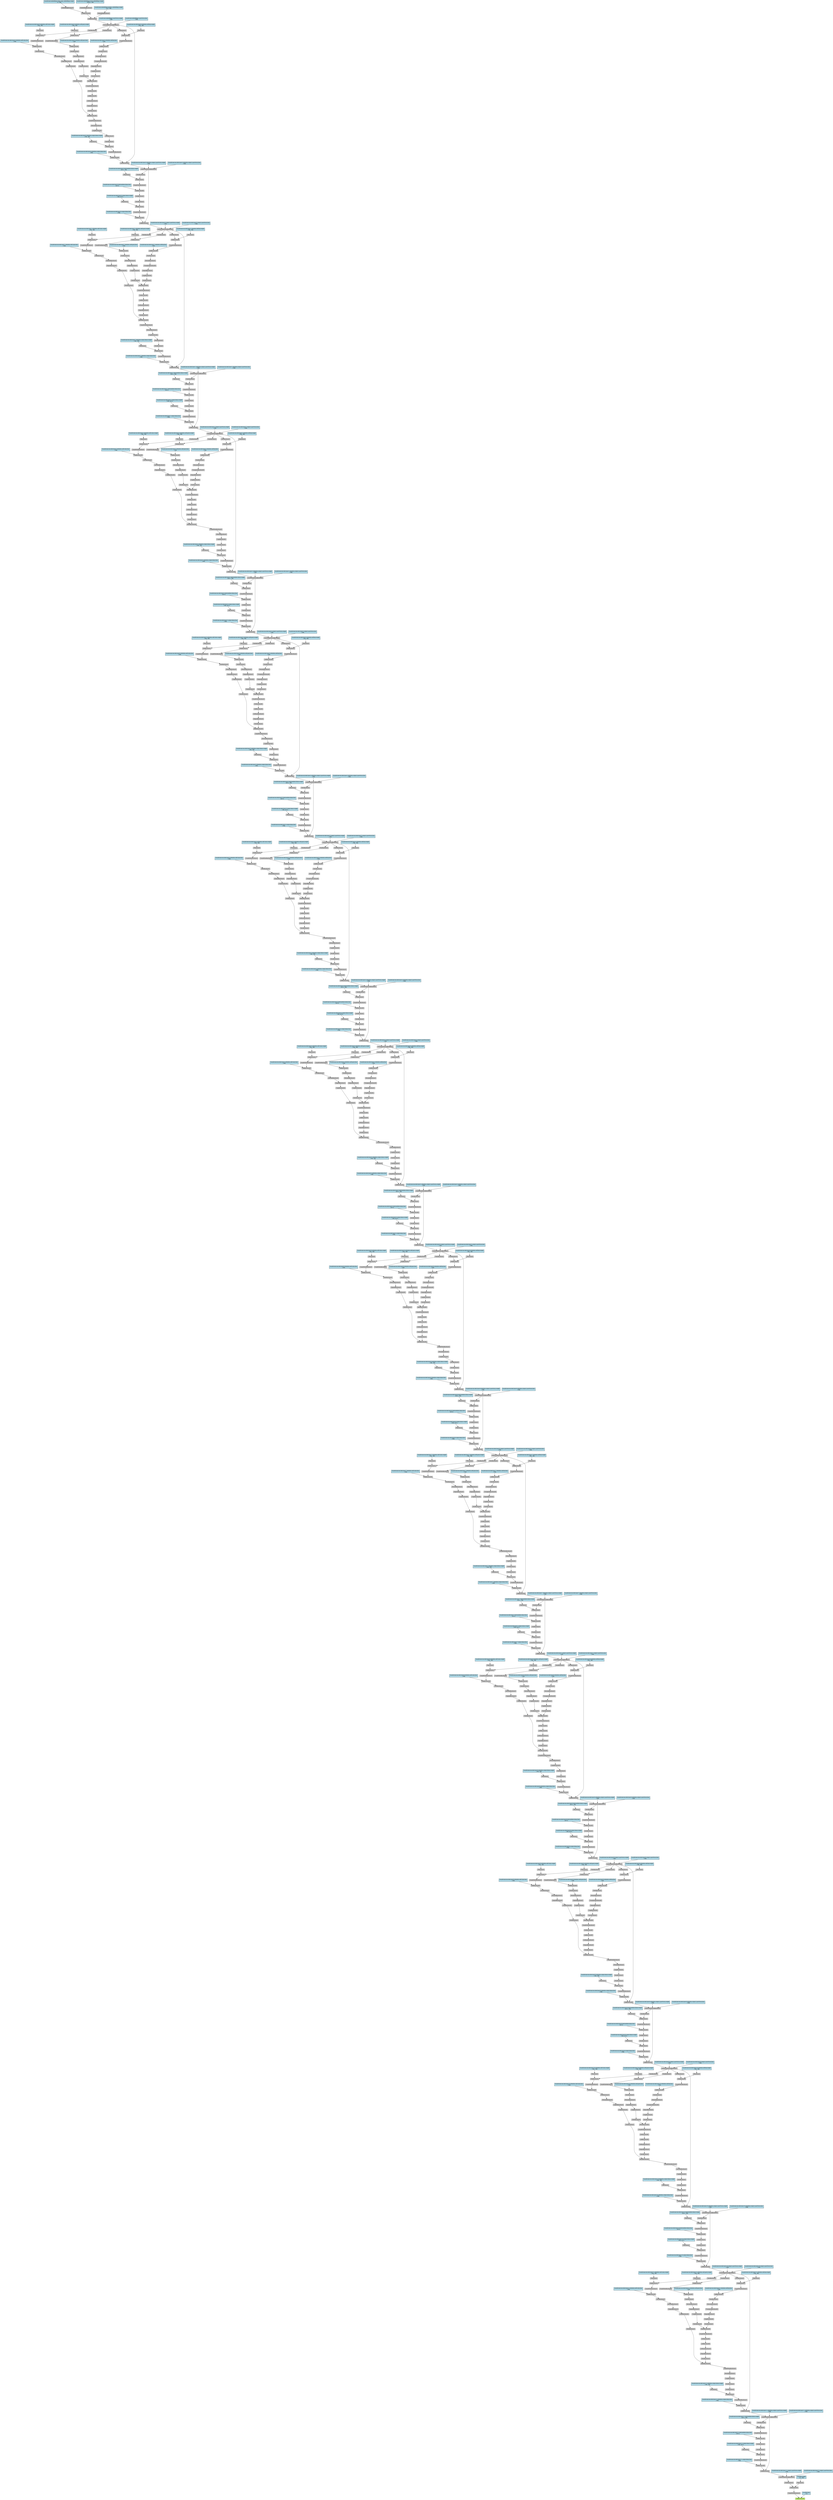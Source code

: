 digraph {
	graph [size="296.84999999999997,296.84999999999997"]
	node [align=left fontsize=12 height=0.2 ranksep=0.1 shape=box style=filled]
	139843748745120 [label=AddBackward0 fillcolor=darkolivegreen1]
	139843748743152 -> 139843748745120
	139843748743152 [label=UnsafeViewBackward]
	139843748743296 -> 139843748743152
	139843748743296 [label=MmBackward]
	139843748743104 -> 139843748743296
	139843748743104 [label=ViewBackward]
	139843748743392 -> 139843748743104
	139843748743392 [label=NativeLayerNormBackward]
	139843748744784 -> 139843748743392
	139843748744784 [label=AddBackward0]
	139843748742768 -> 139843748744784
	139843748742768 [label=AddBackward0]
	139843748742672 -> 139843748742768
	139843748742672 [label=UnsafeViewBackward]
	139843748742624 -> 139843748742672
	139843748742624 [label=MmBackward]
	139843748743440 -> 139843748742624
	139843748743440 [label=ViewBackward]
	139843748743680 -> 139843748743440
	139843748743680 [label=GeluBackward]
	139843748744448 -> 139843748743680
	139843748744448 [label=AddBackward0]
	139843748745072 -> 139843748744448
	139843748745072 [label=UnsafeViewBackward]
	139843748744544 -> 139843748745072
	139843748744544 [label=MmBackward]
	139843748743488 -> 139843748744544
	139843748743488 [label=ViewBackward]
	139843748743632 -> 139843748743488
	139843748743632 [label=NativeLayerNormBackward]
	139843748744688 -> 139843748743632
	139843748744688 [label=AddBackward0]
	139843748744640 -> 139843748744688
	139843748744640 [label=AddBackward0]
	139843748742912 -> 139843748744640
	139843748742912 [label=UnsafeViewBackward]
	139843748532384 -> 139843748742912
	139843748532384 [label=MmBackward]
	139843748532480 -> 139843748532384
	139843748532480 [label=ViewBackward]
	139843748532624 -> 139843748532480
	139843748532624 [label=ViewBackward]
	139843748532720 -> 139843748532624
	139843748532720 [label=CopyBackwards]
	139843748532816 -> 139843748532720
	139843748532816 [label=PermuteBackward]
	139843748532912 -> 139843748532816
	139843748532912 [label=UnsafeViewBackward]
	139843748533008 -> 139843748532912
	139843748533008 [label=BmmBackward0]
	139843748533104 -> 139843748533008
	139843748533104 [label=ViewBackward]
	139843748533248 -> 139843748533104
	139843748533248 [label=ExpandBackward]
	139843748533344 -> 139843748533248
	139843748533344 [label=SoftmaxBackward]
	139843748533440 -> 139843748533344
	139843748533440 [label=AddBackward0]
	139843748533536 -> 139843748533440
	139843748533536 [label=DivBackward0]
	139843748533632 -> 139843748533536
	139843748533632 [label=UnsafeViewBackward]
	139843748533728 -> 139843748533632
	139843748533728 [label=BmmBackward0]
	139843748533824 -> 139843748533728
	139843748533824 [label=ViewBackward]
	139843748533968 -> 139843748533824
	139843748533968 [label=CopyBackwards]
	139843748534064 -> 139843748533968
	139843748534064 [label=ExpandBackward]
	139843748534160 -> 139843748534064
	139843748534160 [label=PermuteBackward]
	139843748534256 -> 139843748534160
	139843748534256 [label=ViewBackward]
	139843748534352 -> 139843748534256
	139843748534352 [label=AddBackward0]
	139843748534448 -> 139843748534352
	139843748534448 [label=UnsafeViewBackward]
	139843748534592 -> 139843748534448
	139843748534592 [label=MmBackward]
	139843748534688 -> 139843748534592
	139843748534688 [label=ViewBackward]
	139843748744928 -> 139843748534688
	139843748744928 [label=NativeLayerNormBackward]
	139843748534880 -> 139843748744928
	139843748534880 [label=AddBackward0]
	139843748535072 -> 139843748534880
	139843748535072 [label=AddBackward0]
	139843748535216 -> 139843748535072
	139843748535216 [label=UnsafeViewBackward]
	139843748535360 -> 139843748535216
	139843748535360 [label=MmBackward]
	139843748535456 -> 139843748535360
	139843748535456 [label=ViewBackward]
	139843748535600 -> 139843748535456
	139843748535600 [label=GeluBackward]
	139843748535696 -> 139843748535600
	139843748535696 [label=AddBackward0]
	139843748535792 -> 139843748535696
	139843748535792 [label=UnsafeViewBackward]
	139843748535936 -> 139843748535792
	139843748535936 [label=MmBackward]
	139843748536032 -> 139843748535936
	139843748536032 [label=ViewBackward]
	139843748535120 -> 139843748536032
	139843748535120 [label=NativeLayerNormBackward]
	139843748536224 -> 139843748535120
	139843748536224 [label=AddBackward0]
	139843748544672 -> 139843748536224
	139843748544672 [label=AddBackward0]
	139843748544816 -> 139843748544672
	139843748544816 [label=UnsafeViewBackward]
	139843748544960 -> 139843748544816
	139843748544960 [label=MmBackward]
	139843748545056 -> 139843748544960
	139843748545056 [label=ViewBackward]
	139843748545200 -> 139843748545056
	139843748545200 [label=ViewBackward]
	139843748545296 -> 139843748545200
	139843748545296 [label=CopyBackwards]
	139843748545392 -> 139843748545296
	139843748545392 [label=PermuteBackward]
	139843748545488 -> 139843748545392
	139843748545488 [label=UnsafeViewBackward]
	139843748545584 -> 139843748545488
	139843748545584 [label=BmmBackward0]
	139843748545680 -> 139843748545584
	139843748545680 [label=ViewBackward]
	139843748545824 -> 139843748545680
	139843748545824 [label=ExpandBackward]
	139843748545920 -> 139843748545824
	139843748545920 [label=SoftmaxBackward]
	139843748546016 -> 139843748545920
	139843748546016 [label=AddBackward0]
	139843748546112 -> 139843748546016
	139843748546112 [label=DivBackward0]
	139843748546208 -> 139843748546112
	139843748546208 [label=UnsafeViewBackward]
	139843748546304 -> 139843748546208
	139843748546304 [label=BmmBackward0]
	139843748546400 -> 139843748546304
	139843748546400 [label=ViewBackward]
	139843748546544 -> 139843748546400
	139843748546544 [label=CopyBackwards]
	139843748546640 -> 139843748546544
	139843748546640 [label=ExpandBackward]
	139843748546736 -> 139843748546640
	139843748546736 [label=PermuteBackward]
	139843748546832 -> 139843748546736
	139843748546832 [label=ViewBackward]
	139843748546928 -> 139843748546832
	139843748546928 [label=AddBackward0]
	139843748547024 -> 139843748546928
	139843748547024 [label=UnsafeViewBackward]
	139843748547168 -> 139843748547024
	139843748547168 [label=MmBackward]
	139843748547264 -> 139843748547168
	139843748547264 [label=ViewBackward]
	139843748544720 -> 139843748547264
	139843748544720 [label=NativeLayerNormBackward]
	139843748547456 -> 139843748544720
	139843748547456 [label=AddBackward0]
	139843748547648 -> 139843748547456
	139843748547648 [label=AddBackward0]
	139843748547792 -> 139843748547648
	139843748547792 [label=UnsafeViewBackward]
	139843748547936 -> 139843748547792
	139843748547936 [label=MmBackward]
	139843748548032 -> 139843748547936
	139843748548032 [label=ViewBackward]
	139843748548176 -> 139843748548032
	139843748548176 [label=GeluBackward]
	139843748548272 -> 139843748548176
	139843748548272 [label=AddBackward0]
	139843748548368 -> 139843748548272
	139843748548368 [label=UnsafeViewBackward]
	139843748548512 -> 139843748548368
	139843748548512 [label=MmBackward]
	139843733123136 -> 139843748548512
	139843733123136 [label=ViewBackward]
	139843748547696 -> 139843733123136
	139843748547696 [label=NativeLayerNormBackward]
	139843733123328 -> 139843748547696
	139843733123328 [label=AddBackward0]
	139843733123520 -> 139843733123328
	139843733123520 [label=AddBackward0]
	139843733123664 -> 139843733123520
	139843733123664 [label=UnsafeViewBackward]
	139845904621328 -> 139843733123664
	139845904621328 [label=MmBackward]
	139843733123856 -> 139845904621328
	139843733123856 [label=ViewBackward]
	139843733124000 -> 139843733123856
	139843733124000 [label=ViewBackward]
	139843733124096 -> 139843733124000
	139843733124096 [label=CopyBackwards]
	139843733124192 -> 139843733124096
	139843733124192 [label=PermuteBackward]
	139843733124288 -> 139843733124192
	139843733124288 [label=UnsafeViewBackward]
	139843733124384 -> 139843733124288
	139843733124384 [label=BmmBackward0]
	139843733124480 -> 139843733124384
	139843733124480 [label=ViewBackward]
	139843733124624 -> 139843733124480
	139843733124624 [label=ExpandBackward]
	139843733124720 -> 139843733124624
	139843733124720 [label=SoftmaxBackward]
	139843733124816 -> 139843733124720
	139843733124816 [label=AddBackward0]
	139843733124912 -> 139843733124816
	139843733124912 [label=DivBackward0]
	139843733125008 -> 139843733124912
	139843733125008 [label=UnsafeViewBackward]
	139843733125104 -> 139843733125008
	139843733125104 [label=BmmBackward0]
	139843733125200 -> 139843733125104
	139843733125200 [label=ViewBackward]
	139843733125344 -> 139843733125200
	139843733125344 [label=CopyBackwards]
	139843733125440 -> 139843733125344
	139843733125440 [label=ExpandBackward]
	139843733125536 -> 139843733125440
	139843733125536 [label=PermuteBackward]
	139843733125632 -> 139843733125536
	139843733125632 [label=ViewBackward]
	139843733125728 -> 139843733125632
	139843733125728 [label=AddBackward0]
	139843733125824 -> 139843733125728
	139843733125824 [label=UnsafeViewBackward]
	139843733125968 -> 139843733125824
	139843733125968 [label=MmBackward]
	139843733126064 -> 139843733125968
	139843733126064 [label=ViewBackward]
	139843733123568 -> 139843733126064
	139843733123568 [label=NativeLayerNormBackward]
	139843733126256 -> 139843733123568
	139843733126256 [label=AddBackward0]
	139843733126448 -> 139843733126256
	139843733126448 [label=AddBackward0]
	139843733126592 -> 139843733126448
	139843733126592 [label=UnsafeViewBackward]
	139843733126736 -> 139843733126592
	139843733126736 [label=MmBackward]
	139843733126832 -> 139843733126736
	139843733126832 [label=ViewBackward]
	139843733126976 -> 139843733126832
	139843733126976 [label=GeluBackward]
	139843733127072 -> 139843733126976
	139843733127072 [label=AddBackward0]
	139843733139520 -> 139843733127072
	139843733139520 [label=UnsafeViewBackward]
	139843733139664 -> 139843733139520
	139843733139664 [label=MmBackward]
	139843733139760 -> 139843733139664
	139843733139760 [label=ViewBackward]
	139843733126496 -> 139843733139760
	139843733126496 [label=NativeLayerNormBackward]
	139843733139952 -> 139843733126496
	139843733139952 [label=AddBackward0]
	139843733140144 -> 139843733139952
	139843733140144 [label=AddBackward0]
	139843733140288 -> 139843733140144
	139843733140288 [label=UnsafeViewBackward]
	139843733140432 -> 139843733140288
	139843733140432 [label=MmBackward]
	139843733140528 -> 139843733140432
	139843733140528 [label=ViewBackward]
	139843733140672 -> 139843733140528
	139843733140672 [label=ViewBackward]
	139843733140768 -> 139843733140672
	139843733140768 [label=CopyBackwards]
	139843733140864 -> 139843733140768
	139843733140864 [label=PermuteBackward]
	139843733140960 -> 139843733140864
	139843733140960 [label=UnsafeViewBackward]
	139843733141056 -> 139843733140960
	139843733141056 [label=BmmBackward0]
	139843733141152 -> 139843733141056
	139843733141152 [label=ViewBackward]
	139843733141296 -> 139843733141152
	139843733141296 [label=ExpandBackward]
	139843733141392 -> 139843733141296
	139843733141392 [label=SoftmaxBackward]
	139843733141488 -> 139843733141392
	139843733141488 [label=AddBackward0]
	139843733141584 -> 139843733141488
	139843733141584 [label=DivBackward0]
	139843733141680 -> 139843733141584
	139843733141680 [label=UnsafeViewBackward]
	139843733141776 -> 139843733141680
	139843733141776 [label=BmmBackward0]
	139843733141872 -> 139843733141776
	139843733141872 [label=ViewBackward]
	139843733142016 -> 139843733141872
	139843733142016 [label=CopyBackwards]
	139843733142112 -> 139843733142016
	139843733142112 [label=ExpandBackward]
	139843733142208 -> 139843733142112
	139843733142208 [label=PermuteBackward]
	139843733142304 -> 139843733142208
	139843733142304 [label=ViewBackward]
	139843733142400 -> 139843733142304
	139843733142400 [label=AddBackward0]
	139843733142496 -> 139843733142400
	139843733142496 [label=UnsafeViewBackward]
	139843733142640 -> 139843733142496
	139843733142640 [label=MmBackward]
	139843733142736 -> 139843733142640
	139843733142736 [label=ViewBackward]
	139843733140192 -> 139843733142736
	139843733140192 [label=NativeLayerNormBackward]
	139843733142928 -> 139843733140192
	139843733142928 [label=AddBackward0]
	139843733143120 -> 139843733142928
	139843733143120 [label=AddBackward0]
	139843733143264 -> 139843733143120
	139843733143264 [label=UnsafeViewBackward]
	139843733143408 -> 139843733143264
	139843733143408 [label=MmBackward]
	139843733143504 -> 139843733143408
	139843733143504 [label=ViewBackward]
	139843733151904 -> 139843733143504
	139843733151904 [label=GeluBackward]
	139843733152000 -> 139843733151904
	139843733152000 [label=AddBackward0]
	139843733152096 -> 139843733152000
	139843733152096 [label=UnsafeViewBackward]
	139843733152240 -> 139843733152096
	139843733152240 [label=MmBackward]
	139843733152336 -> 139843733152240
	139843733152336 [label=ViewBackward]
	139843733143168 -> 139843733152336
	139843733143168 [label=NativeLayerNormBackward]
	139843733152528 -> 139843733143168
	139843733152528 [label=AddBackward0]
	139843733152720 -> 139843733152528
	139843733152720 [label=AddBackward0]
	139843733152864 -> 139843733152720
	139843733152864 [label=UnsafeViewBackward]
	139843733153008 -> 139843733152864
	139843733153008 [label=MmBackward]
	139843733153104 -> 139843733153008
	139843733153104 [label=ViewBackward]
	139843733153248 -> 139843733153104
	139843733153248 [label=ViewBackward]
	139843733153392 -> 139843733153248
	139843733153392 [label=CopyBackwards]
	139843733153536 -> 139843733153392
	139843733153536 [label=PermuteBackward]
	139843733153632 -> 139843733153536
	139843733153632 [label=UnsafeViewBackward]
	139843733153776 -> 139843733153632
	139843733153776 [label=BmmBackward0]
	139843733153920 -> 139843733153776
	139843733153920 [label=ViewBackward]
	139843733154064 -> 139843733153920
	139843733154064 [label=ExpandBackward]
	139843733154208 -> 139843733154064
	139843733154208 [label=SoftmaxBackward]
	139843733154352 -> 139843733154208
	139843733154352 [label=AddBackward0]
	139843733154496 -> 139843733154352
	139843733154496 [label=DivBackward0]
	139843733154592 -> 139843733154496
	139843733154592 [label=UnsafeViewBackward]
	139843733154688 -> 139843733154592
	139843733154688 [label=BmmBackward0]
	139843733154832 -> 139843733154688
	139843733154832 [label=ViewBackward]
	139843733154976 -> 139843733154832
	139843733154976 [label=CopyBackwards]
	139843733155120 -> 139843733154976
	139843733155120 [label=ExpandBackward]
	139843733155216 -> 139843733155120
	139843733155216 [label=PermuteBackward]
	139843733155360 -> 139843733155216
	139843733155360 [label=ViewBackward]
	139843733155504 -> 139843733155360
	139843733155504 [label=AddBackward0]
	139843733155648 -> 139843733155504
	139843733155648 [label=UnsafeViewBackward]
	139843733155792 -> 139843733155648
	139843733155792 [label=MmBackward]
	139843733168288 -> 139843733155792
	139843733168288 [label=ViewBackward]
	139843733152768 -> 139843733168288
	139843733152768 [label=NativeLayerNormBackward]
	139843733168528 -> 139843733152768
	139843733168528 [label=AddBackward0]
	139843733168720 -> 139843733168528
	139843733168720 [label=AddBackward0]
	139843733168864 -> 139843733168720
	139843733168864 [label=UnsafeViewBackward]
	139843733169008 -> 139843733168864
	139843733169008 [label=MmBackward]
	139843733169152 -> 139843733169008
	139843733169152 [label=ViewBackward]
	139843733169296 -> 139843733169152
	139843733169296 [label=GeluBackward]
	139843733169440 -> 139843733169296
	139843733169440 [label=AddBackward0]
	139843733169584 -> 139843733169440
	139843733169584 [label=UnsafeViewBackward]
	139843733169728 -> 139843733169584
	139843733169728 [label=MmBackward]
	139843733169872 -> 139843733169728
	139843733169872 [label=ViewBackward]
	139843733168768 -> 139843733169872
	139843733168768 [label=NativeLayerNormBackward]
	139843733170112 -> 139843733168768
	139843733170112 [label=AddBackward0]
	139843733170304 -> 139843733170112
	139843733170304 [label=AddBackward0]
	139843733170448 -> 139843733170304
	139843733170448 [label=UnsafeViewBackward]
	139843733170592 -> 139843733170448
	139843733170592 [label=MmBackward]
	139843733170736 -> 139843733170592
	139843733170736 [label=ViewBackward]
	139843733170880 -> 139843733170736
	139843733170880 [label=ViewBackward]
	139843733171024 -> 139843733170880
	139843733171024 [label=CopyBackwards]
	139843733171168 -> 139843733171024
	139843733171168 [label=PermuteBackward]
	139843733171264 -> 139843733171168
	139843733171264 [label=UnsafeViewBackward]
	139843733171408 -> 139843733171264
	139843733171408 [label=BmmBackward0]
	139843733171552 -> 139843733171408
	139843733171552 [label=ViewBackward]
	139843733171696 -> 139843733171552
	139843733171696 [label=ExpandBackward]
	139843733171840 -> 139843733171696
	139843733171840 [label=SoftmaxBackward]
	139843733171984 -> 139843733171840
	139843733171984 [label=AddBackward0]
	139843733172128 -> 139843733171984
	139843733172128 [label=DivBackward0]
	139843733180480 -> 139843733172128
	139843733180480 [label=UnsafeViewBackward]
	139843733180576 -> 139843733180480
	139843733180576 [label=BmmBackward0]
	139843733180720 -> 139843733180576
	139843733180720 [label=ViewBackward]
	139843733180864 -> 139843733180720
	139843733180864 [label=CopyBackwards]
	139843733181008 -> 139843733180864
	139843733181008 [label=ExpandBackward]
	139843733181104 -> 139843733181008
	139843733181104 [label=PermuteBackward]
	139843733181248 -> 139843733181104
	139843733181248 [label=ViewBackward]
	139843733181392 -> 139843733181248
	139843733181392 [label=AddBackward0]
	139843733181536 -> 139843733181392
	139843733181536 [label=UnsafeViewBackward]
	139843733181680 -> 139843733181536
	139843733181680 [label=MmBackward]
	139843733181824 -> 139843733181680
	139843733181824 [label=ViewBackward]
	139843733170352 -> 139843733181824
	139843733170352 [label=NativeLayerNormBackward]
	139843733182064 -> 139843733170352
	139843733182064 [label=AddBackward0]
	139843733182256 -> 139843733182064
	139843733182256 [label=AddBackward0]
	139843733182400 -> 139843733182256
	139843733182400 [label=UnsafeViewBackward]
	139843733182544 -> 139843733182400
	139843733182544 [label=MmBackward]
	139843733182688 -> 139843733182544
	139843733182688 [label=ViewBackward]
	139843733182832 -> 139843733182688
	139843733182832 [label=GeluBackward]
	139843733182976 -> 139843733182832
	139843733182976 [label=AddBackward0]
	139843733183120 -> 139843733182976
	139843733183120 [label=UnsafeViewBackward]
	139843733183264 -> 139843733183120
	139843733183264 [label=MmBackward]
	139843733183408 -> 139843733183264
	139843733183408 [label=ViewBackward]
	139843733182304 -> 139843733183408
	139843733182304 [label=NativeLayerNormBackward]
	139843733183648 -> 139843733182304
	139843733183648 [label=AddBackward0]
	139843733183840 -> 139843733183648
	139843733183840 [label=AddBackward0]
	139843733183984 -> 139843733183840
	139843733183984 [label=UnsafeViewBackward]
	139843733184128 -> 139843733183984
	139843733184128 [label=MmBackward]
	139843733184272 -> 139843733184128
	139843733184272 [label=ViewBackward]
	139843733184416 -> 139843733184272
	139843733184416 [label=ViewBackward]
	139843733192816 -> 139843733184416
	139843733192816 [label=CopyBackwards]
	139843733192960 -> 139843733192816
	139843733192960 [label=PermuteBackward]
	139843733193056 -> 139843733192960
	139843733193056 [label=UnsafeViewBackward]
	139843733193200 -> 139843733193056
	139843733193200 [label=BmmBackward0]
	139843733193344 -> 139843733193200
	139843733193344 [label=ViewBackward]
	139843733193488 -> 139843733193344
	139843733193488 [label=ExpandBackward]
	139843733193632 -> 139843733193488
	139843733193632 [label=SoftmaxBackward]
	139843733193776 -> 139843733193632
	139843733193776 [label=AddBackward0]
	139843733193920 -> 139843733193776
	139843733193920 [label=DivBackward0]
	139843733194016 -> 139843733193920
	139843733194016 [label=UnsafeViewBackward]
	139843733194112 -> 139843733194016
	139843733194112 [label=BmmBackward0]
	139843733194256 -> 139843733194112
	139843733194256 [label=ViewBackward]
	139843733194400 -> 139843733194256
	139843733194400 [label=CopyBackwards]
	139843733194544 -> 139843733194400
	139843733194544 [label=ExpandBackward]
	139843733194640 -> 139843733194544
	139843733194640 [label=PermuteBackward]
	139843733194784 -> 139843733194640
	139843733194784 [label=ViewBackward]
	139843733194928 -> 139843733194784
	139843733194928 [label=AddBackward0]
	139843733195072 -> 139843733194928
	139843733195072 [label=UnsafeViewBackward]
	139843733195216 -> 139843733195072
	139843733195216 [label=MmBackward]
	139843733195360 -> 139843733195216
	139843733195360 [label=ViewBackward]
	139843733183888 -> 139843733195360
	139843733183888 [label=NativeLayerNormBackward]
	139843733195600 -> 139843733183888
	139843733195600 [label=AddBackward0]
	139843733195792 -> 139843733195600
	139843733195792 [label=AddBackward0]
	139843733195936 -> 139843733195792
	139843733195936 [label=UnsafeViewBackward]
	139843733196080 -> 139843733195936
	139843733196080 [label=MmBackward]
	139843733196224 -> 139843733196080
	139843733196224 [label=ViewBackward]
	139843733196368 -> 139843733196224
	139843733196368 [label=GeluBackward]
	139843733196512 -> 139843733196368
	139843733196512 [label=AddBackward0]
	139843733196656 -> 139843733196512
	139843733196656 [label=UnsafeViewBackward]
	139843733209152 -> 139843733196656
	139843733209152 [label=MmBackward]
	139843733209296 -> 139843733209152
	139843733209296 [label=ViewBackward]
	139843733195840 -> 139843733209296
	139843733195840 [label=NativeLayerNormBackward]
	139843733209536 -> 139843733195840
	139843733209536 [label=AddBackward0]
	139843733209728 -> 139843733209536
	139843733209728 [label=AddBackward0]
	139843733209872 -> 139843733209728
	139843733209872 [label=UnsafeViewBackward]
	139843733210016 -> 139843733209872
	139843733210016 [label=MmBackward]
	139843733210160 -> 139843733210016
	139843733210160 [label=ViewBackward]
	139843733210304 -> 139843733210160
	139843733210304 [label=ViewBackward]
	139843733210448 -> 139843733210304
	139843733210448 [label=CopyBackwards]
	139843733210592 -> 139843733210448
	139843733210592 [label=PermuteBackward]
	139843733210688 -> 139843733210592
	139843733210688 [label=UnsafeViewBackward]
	139843733210832 -> 139843733210688
	139843733210832 [label=BmmBackward0]
	139843733210976 -> 139843733210832
	139843733210976 [label=ViewBackward]
	139843733211120 -> 139843733210976
	139843733211120 [label=ExpandBackward]
	139843733211264 -> 139843733211120
	139843733211264 [label=SoftmaxBackward]
	139843733211408 -> 139843733211264
	139843733211408 [label=AddBackward0]
	139843733211552 -> 139843733211408
	139843733211552 [label=DivBackward0]
	139843733211648 -> 139843733211552
	139843733211648 [label=UnsafeViewBackward]
	139843733211744 -> 139843733211648
	139843733211744 [label=BmmBackward0]
	139843733211888 -> 139843733211744
	139843733211888 [label=ViewBackward]
	139843733212032 -> 139843733211888
	139843733212032 [label=CopyBackwards]
	139843733212176 -> 139843733212032
	139843733212176 [label=ExpandBackward]
	139843733212272 -> 139843733212176
	139843733212272 [label=PermuteBackward]
	139843733212416 -> 139843733212272
	139843733212416 [label=ViewBackward]
	139843733212560 -> 139843733212416
	139843733212560 [label=AddBackward0]
	139843733212704 -> 139843733212560
	139843733212704 [label=UnsafeViewBackward]
	139843733212848 -> 139843733212704
	139843733212848 [label=MmBackward]
	139843733212992 -> 139843733212848
	139843733212992 [label=ViewBackward]
	139843733209776 -> 139843733212992
	139843733209776 [label=NativeLayerNormBackward]
	139843733221488 -> 139843733209776
	139843733221488 [label=AddBackward0]
	139843733221680 -> 139843733221488
	139843733221680 [label=AddBackward0]
	139843733221824 -> 139843733221680
	139843733221824 [label=UnsafeViewBackward]
	139843733221968 -> 139843733221824
	139843733221968 [label=MmBackward]
	139843733222112 -> 139843733221968
	139843733222112 [label=ViewBackward]
	139843733222256 -> 139843733222112
	139843733222256 [label=GeluBackward]
	139843733222400 -> 139843733222256
	139843733222400 [label=AddBackward0]
	139843733222544 -> 139843733222400
	139843733222544 [label=UnsafeViewBackward]
	139843733222688 -> 139843733222544
	139843733222688 [label=MmBackward]
	139843733222832 -> 139843733222688
	139843733222832 [label=ViewBackward]
	139843733221728 -> 139843733222832
	139843733221728 [label=NativeLayerNormBackward]
	139843733223072 -> 139843733221728
	139843733223072 [label=AddBackward0]
	139843733223264 -> 139843733223072
	139843733223264 [label=AddBackward0]
	139843733223408 -> 139843733223264
	139843733223408 [label=UnsafeViewBackward]
	139843733223552 -> 139843733223408
	139843733223552 [label=MmBackward]
	139843733223696 -> 139843733223552
	139843733223696 [label=ViewBackward]
	139843733223840 -> 139843733223696
	139843733223840 [label=ViewBackward]
	139843733223984 -> 139843733223840
	139843733223984 [label=CopyBackwards]
	139843733224128 -> 139843733223984
	139843733224128 [label=PermuteBackward]
	139843733224224 -> 139843733224128
	139843733224224 [label=UnsafeViewBackward]
	139843733224368 -> 139843733224224
	139843733224368 [label=BmmBackward0]
	139843733224512 -> 139843733224368
	139843733224512 [label=ViewBackward]
	139843733224656 -> 139843733224512
	139843733224656 [label=ExpandBackward]
	139843733224800 -> 139843733224656
	139843733224800 [label=SoftmaxBackward]
	139843733224944 -> 139843733224800
	139843733224944 [label=AddBackward0]
	139843733225088 -> 139843733224944
	139843733225088 [label=DivBackward0]
	139843733225184 -> 139843733225088
	139843733225184 [label=UnsafeViewBackward]
	139843733225280 -> 139843733225184
	139843733225280 [label=BmmBackward0]
	139843733225424 -> 139843733225280
	139843733225424 [label=ViewBackward]
	139843733233824 -> 139843733225424
	139843733233824 [label=CopyBackwards]
	139843733233968 -> 139843733233824
	139843733233968 [label=ExpandBackward]
	139843733234064 -> 139843733233968
	139843733234064 [label=PermuteBackward]
	139843733234208 -> 139843733234064
	139843733234208 [label=ViewBackward]
	139843733234352 -> 139843733234208
	139843733234352 [label=AddBackward0]
	139843733234496 -> 139843733234352
	139843733234496 [label=UnsafeViewBackward]
	139843733234640 -> 139843733234496
	139843733234640 [label=MmBackward]
	139843733234784 -> 139843733234640
	139843733234784 [label=ViewBackward]
	139843733223312 -> 139843733234784
	139843733223312 [label=NativeLayerNormBackward]
	139843733235024 -> 139843733223312
	139843733235024 [label=AddBackward0]
	139843733235216 -> 139843733235024
	139843733235216 [label=AddBackward0]
	139843733235360 -> 139843733235216
	139843733235360 [label=UnsafeViewBackward]
	139843733235504 -> 139843733235360
	139843733235504 [label=MmBackward]
	139843733235648 -> 139843733235504
	139843733235648 [label=ViewBackward]
	139843733235792 -> 139843733235648
	139843733235792 [label=GeluBackward]
	139843733235936 -> 139843733235792
	139843733235936 [label=AddBackward0]
	139843733236080 -> 139843733235936
	139843733236080 [label=UnsafeViewBackward]
	139843733236224 -> 139843733236080
	139843733236224 [label=MmBackward]
	139843733236368 -> 139843733236224
	139843733236368 [label=ViewBackward]
	139843733235264 -> 139843733236368
	139843733235264 [label=NativeLayerNormBackward]
	139843733236608 -> 139843733235264
	139843733236608 [label=AddBackward0]
	139843733236800 -> 139843733236608
	139843733236800 [label=AddBackward0]
	139843733236944 -> 139843733236800
	139843733236944 [label=UnsafeViewBackward]
	139843733237088 -> 139843733236944
	139843733237088 [label=MmBackward]
	139843733237232 -> 139843733237088
	139843733237232 [label=ViewBackward]
	139843733237376 -> 139843733237232
	139843733237376 [label=ViewBackward]
	139843733237520 -> 139843733237376
	139843733237520 [label=CopyBackwards]
	139843733237664 -> 139843733237520
	139843733237664 [label=PermuteBackward]
	139843733254208 -> 139843733237664
	139843733254208 [label=UnsafeViewBackward]
	139843733254352 -> 139843733254208
	139843733254352 [label=BmmBackward0]
	139843733254496 -> 139843733254352
	139843733254496 [label=ViewBackward]
	139843733254640 -> 139843733254496
	139843733254640 [label=ExpandBackward]
	139843733254784 -> 139843733254640
	139843733254784 [label=SoftmaxBackward]
	139843733254928 -> 139843733254784
	139843733254928 [label=AddBackward0]
	139843733255072 -> 139843733254928
	139843733255072 [label=DivBackward0]
	139843733255168 -> 139843733255072
	139843733255168 [label=UnsafeViewBackward]
	139843733255264 -> 139843733255168
	139843733255264 [label=BmmBackward0]
	139843733255408 -> 139843733255264
	139843733255408 [label=ViewBackward]
	139843733255552 -> 139843733255408
	139843733255552 [label=CopyBackwards]
	139843733255696 -> 139843733255552
	139843733255696 [label=ExpandBackward]
	139843733255792 -> 139843733255696
	139843733255792 [label=PermuteBackward]
	139843733255936 -> 139843733255792
	139843733255936 [label=ViewBackward]
	139843733256080 -> 139843733255936
	139843733256080 [label=AddBackward0]
	139843733256224 -> 139843733256080
	139843733256224 [label=UnsafeViewBackward]
	139843733256368 -> 139843733256224
	139843733256368 [label=MmBackward]
	139843733256512 -> 139843733256368
	139843733256512 [label=ViewBackward]
	139843733236848 -> 139843733256512
	139843733236848 [label=NativeLayerNormBackward]
	139843733256752 -> 139843733236848
	139843733256752 [label=AddBackward0]
	139843733256944 -> 139843733256752
	139843733256944 [label=AddBackward0]
	139843733257088 -> 139843733256944
	139843733257088 [label=UnsafeViewBackward]
	139843733257232 -> 139843733257088
	139843733257232 [label=MmBackward]
	139843733257376 -> 139843733257232
	139843733257376 [label=ViewBackward]
	139843733257520 -> 139843733257376
	139843733257520 [label=GeluBackward]
	139843733257664 -> 139843733257520
	139843733257664 [label=AddBackward0]
	139843733257808 -> 139843733257664
	139843733257808 [label=UnsafeViewBackward]
	139843733257952 -> 139843733257808
	139843733257952 [label=MmBackward]
	139843733258096 -> 139843733257952
	139843733258096 [label=ViewBackward]
	139843733256992 -> 139843733258096
	139843733256992 [label=NativeLayerNormBackward]
	139843733262496 -> 139843733256992
	139843733262496 [label=AddBackward0]
	139843733262688 -> 139843733262496
	139843733262688 [label=AddBackward0]
	139843733262832 -> 139843733262688
	139843733262832 [label=UnsafeViewBackward]
	139843733262976 -> 139843733262832
	139843733262976 [label=MmBackward]
	139843733263120 -> 139843733262976
	139843733263120 [label=ViewBackward]
	139843733263264 -> 139843733263120
	139843733263264 [label=ViewBackward]
	139843733263408 -> 139843733263264
	139843733263408 [label=CopyBackwards]
	139843733263552 -> 139843733263408
	139843733263552 [label=PermuteBackward]
	139843733263648 -> 139843733263552
	139843733263648 [label=UnsafeViewBackward]
	139843733263792 -> 139843733263648
	139843733263792 [label=BmmBackward0]
	139843733263936 -> 139843733263792
	139843733263936 [label=ViewBackward]
	139843733264080 -> 139843733263936
	139843733264080 [label=ExpandBackward]
	139843733264224 -> 139843733264080
	139843733264224 [label=SoftmaxBackward]
	139843733264368 -> 139843733264224
	139843733264368 [label=AddBackward0]
	139843733264512 -> 139843733264368
	139843733264512 [label=DivBackward0]
	139843733264608 -> 139843733264512
	139843733264608 [label=UnsafeViewBackward]
	139843733264704 -> 139843733264608
	139843733264704 [label=BmmBackward0]
	139843733264848 -> 139843733264704
	139843733264848 [label=ViewBackward]
	139843733264992 -> 139843733264848
	139843733264992 [label=CopyBackwards]
	139843733265136 -> 139843733264992
	139843733265136 [label=ExpandBackward]
	139843733265232 -> 139843733265136
	139843733265232 [label=PermuteBackward]
	139843733265376 -> 139843733265232
	139843733265376 [label=ViewBackward]
	139843733265520 -> 139843733265376
	139843733265520 [label=AddBackward0]
	139843733265664 -> 139843733265520
	139843733265664 [label=UnsafeViewBackward]
	139843733265808 -> 139843733265664
	139843733265808 [label=MmBackward]
	139843733265952 -> 139843733265808
	139843733265952 [label=ViewBackward]
	139843733262736 -> 139843733265952
	139843733262736 [label=NativeLayerNormBackward]
	139843733266192 -> 139843733262736
	139843733266192 [label=AddBackward0]
	139843733266384 -> 139843733266192
	139843733266384 [label=AddBackward0]
	139843733274784 -> 139843733266384
	139843733274784 [label=UnsafeViewBackward]
	139843733274928 -> 139843733274784
	139843733274928 [label=MmBackward]
	139843733275072 -> 139843733274928
	139843733275072 [label=ViewBackward]
	139843733275216 -> 139843733275072
	139843733275216 [label=GeluBackward]
	139843733275360 -> 139843733275216
	139843733275360 [label=AddBackward0]
	139843733275504 -> 139843733275360
	139843733275504 [label=UnsafeViewBackward]
	139843733275648 -> 139843733275504
	139843733275648 [label=MmBackward]
	139843733275792 -> 139843733275648
	139843733275792 [label=ViewBackward]
	139843733274688 -> 139843733275792
	139843733274688 [label=NativeLayerNormBackward]
	139843733276032 -> 139843733274688
	139843733276032 [label=AddBackward0]
	139843733276224 -> 139843733276032
	139843733276224 [label=AddBackward0]
	139843733276368 -> 139843733276224
	139843733276368 [label=UnsafeViewBackward]
	139843733276512 -> 139843733276368
	139843733276512 [label=MmBackward]
	139843733276656 -> 139843733276512
	139843733276656 [label=ViewBackward]
	139843733276800 -> 139843733276656
	139843733276800 [label=ViewBackward]
	139843733276944 -> 139843733276800
	139843733276944 [label=CopyBackwards]
	139843733277088 -> 139843733276944
	139843733277088 [label=PermuteBackward]
	139843733277184 -> 139843733277088
	139843733277184 [label=UnsafeViewBackward]
	139843733277328 -> 139843733277184
	139843733277328 [label=BmmBackward0]
	139843733277472 -> 139843733277328
	139843733277472 [label=ViewBackward]
	139843733277616 -> 139843733277472
	139843733277616 [label=ExpandBackward]
	139843733277760 -> 139843733277616
	139843733277760 [label=SoftmaxBackward]
	139843733277904 -> 139843733277760
	139843733277904 [label=AddBackward0]
	139843733278048 -> 139843733277904
	139843733278048 [label=DivBackward0]
	139843733278144 -> 139843733278048
	139843733278144 [label=UnsafeViewBackward]
	139843733278240 -> 139843733278144
	139843733278240 [label=BmmBackward0]
	139843733278384 -> 139843733278240
	139843733278384 [label=ViewBackward]
	139843733278528 -> 139843733278384
	139843733278528 [label=CopyBackwards]
	139843733278672 -> 139843733278528
	139843733278672 [label=ExpandBackward]
	139843733291120 -> 139843733278672
	139843733291120 [label=PermuteBackward]
	139843733291264 -> 139843733291120
	139843733291264 [label=ViewBackward]
	139843733291408 -> 139843733291264
	139843733291408 [label=AddBackward0]
	139843733291552 -> 139843733291408
	139843733291552 [label=UnsafeViewBackward]
	139843733291696 -> 139843733291552
	139843733291696 [label=MmBackward]
	139843733291840 -> 139843733291696
	139843733291840 [label=ViewBackward]
	139843733276272 -> 139843733291840
	139843733276272 [label=NativeLayerNormBackward]
	139843733292080 -> 139843733276272
	139843733292080 [label=AddBackward0]
	139843733292272 -> 139843733292080
	139843733292272 [label=AddBackward0]
	139843733292416 -> 139843733292272
	139843733292416 [label=EmbeddingBackward]
	139843733292560 -> 139843733292416
	139843733292560 [label="transformer.embeddings.word_embeddings.weight
 (30522, 768)" fillcolor=lightblue]
	139843733292464 -> 139843733292272
	139843733292464 [label=EmbeddingBackward]
	139843733292608 -> 139843733292464
	139843733292608 [label="transformer.embeddings.token_type_embeddings.weight
 (2, 768)" fillcolor=lightblue]
	139843733292320 -> 139843733292080
	139843733292320 [label=EmbeddingBackward]
	139843733292512 -> 139843733292320
	139843733292512 [label="transformer.embeddings.position_embeddings.weight
 (512, 768)" fillcolor=lightblue]
	139843733292128 -> 139843733276272
	139843733292128 [label="transformer.embeddings.LayerNorm.weight
 (768)" fillcolor=lightblue]
	139843733292176 -> 139843733276272
	139843733292176 [label="transformer.embeddings.LayerNorm.bias
 (768)" fillcolor=lightblue]
	139843733291888 -> 139843733291696
	139843733291888 [label=TBackward]
	139843733291984 -> 139843733291888
	139843733291984 [label="transformer.encoder.layer.0.attention.self.query.weight
 (768, 768)" fillcolor=lightblue]
	139843733291600 -> 139843733291408
	139843733291600 [label="transformer.encoder.layer.0.attention.self.query.bias
 (768)" fillcolor=lightblue]
	139843733278432 -> 139843733278240
	139843733278432 [label=ViewBackward]
	139843733278576 -> 139843733278432
	139843733278576 [label=CopyBackwards]
	139843733291168 -> 139843733278576
	139843733291168 [label=ExpandBackward]
	139843733291456 -> 139843733291168
	139843733291456 [label=TransposeBackward0]
	139843733291744 -> 139843733291456
	139843733291744 [label=PermuteBackward]
	139843733292224 -> 139843733291744
	139843733292224 [label=ViewBackward]
	139843733292896 -> 139843733292224
	139843733292896 [label=AddBackward0]
	139843733292992 -> 139843733292896
	139843733292992 [label=UnsafeViewBackward]
	139843733292752 -> 139843733292992
	139843733292752 [label=MmBackward]
	139843733293088 -> 139843733292752
	139843733293088 [label=ViewBackward]
	139843733276272 -> 139843733293088
	139843733293136 -> 139843733292752
	139843733293136 [label=TBackward]
	139843733293232 -> 139843733293136
	139843733293232 [label="transformer.encoder.layer.0.attention.self.key.weight
 (768, 768)" fillcolor=lightblue]
	139843733293040 -> 139843733292896
	139843733293040 [label="transformer.encoder.layer.0.attention.self.key.bias
 (768)" fillcolor=lightblue]
	139843733277520 -> 139843733277328
	139843733277520 [label=ViewBackward]
	139843733277664 -> 139843733277520
	139843733277664 [label=CopyBackwards]
	139843733277952 -> 139843733277664
	139843733277952 [label=ExpandBackward]
	139843733278192 -> 139843733277952
	139843733278192 [label=PermuteBackward]
	139843733278480 -> 139843733278192
	139843733278480 [label=ViewBackward]
	139843733291312 -> 139843733278480
	139843733291312 [label=AddBackward0]
	139843733291936 -> 139843733291312
	139843733291936 [label=UnsafeViewBackward]
	139843733292800 -> 139843733291936
	139843733292800 [label=MmBackward]
	139843733293184 -> 139843733292800
	139843733293184 [label=ViewBackward]
	139843733276272 -> 139843733293184
	139843733293280 -> 139843733292800
	139843733293280 [label=TBackward]
	139843733293376 -> 139843733293280
	139843733293376 [label="transformer.encoder.layer.0.attention.self.value.weight
 (768, 768)" fillcolor=lightblue]
	139843733292368 -> 139843733291312
	139843733292368 [label="transformer.encoder.layer.0.attention.self.value.bias
 (768)" fillcolor=lightblue]
	139843733276704 -> 139843733276512
	139843733276704 [label=TBackward]
	139843733276848 -> 139843733276704
	139843733276848 [label="transformer.encoder.layer.0.attention.output.dense.weight
 (768, 768)" fillcolor=lightblue]
	139843733276416 -> 139843733276224
	139843733276416 [label="transformer.encoder.layer.0.attention.output.dense.bias
 (768)" fillcolor=lightblue]
	139843733276272 -> 139843733276032
	139843733276080 -> 139843733274688
	139843733276080 [label="transformer.encoder.layer.0.attention.output.LayerNorm.weight
 (768)" fillcolor=lightblue]
	139843733276128 -> 139843733274688
	139843733276128 [label="transformer.encoder.layer.0.attention.output.LayerNorm.bias
 (768)" fillcolor=lightblue]
	139843733275840 -> 139843733275648
	139843733275840 [label=TBackward]
	139843733275936 -> 139843733275840
	139843733275936 [label="transformer.encoder.layer.0.intermediate.dense.weight
 (3072, 768)" fillcolor=lightblue]
	139843733275552 -> 139843733275360
	139843733275552 [label="transformer.encoder.layer.0.intermediate.dense.bias
 (3072)" fillcolor=lightblue]
	139843733275120 -> 139843733274928
	139843733275120 [label=TBackward]
	139843733275264 -> 139843733275120
	139843733275264 [label="transformer.encoder.layer.0.output.dense.weight
 (768, 3072)" fillcolor=lightblue]
	139843733274832 -> 139843733266384
	139843733274832 [label="transformer.encoder.layer.0.output.dense.bias
 (768)" fillcolor=lightblue]
	139843733274688 -> 139843733266192
	139843733266240 -> 139843733262736
	139843733266240 [label="transformer.encoder.layer.0.output.LayerNorm.weight
 (768)" fillcolor=lightblue]
	139843733266288 -> 139843733262736
	139843733266288 [label="transformer.encoder.layer.0.output.LayerNorm.bias
 (768)" fillcolor=lightblue]
	139843733266000 -> 139843733265808
	139843733266000 [label=TBackward]
	139843733266096 -> 139843733266000
	139843733266096 [label="transformer.encoder.layer.1.attention.self.query.weight
 (768, 768)" fillcolor=lightblue]
	139843733265712 -> 139843733265520
	139843733265712 [label="transformer.encoder.layer.1.attention.self.query.bias
 (768)" fillcolor=lightblue]
	139843733264896 -> 139843733264704
	139843733264896 [label=ViewBackward]
	139843733265040 -> 139843733264896
	139843733265040 [label=CopyBackwards]
	139843733265280 -> 139843733265040
	139843733265280 [label=ExpandBackward]
	139843733265568 -> 139843733265280
	139843733265568 [label=TransposeBackward0]
	139843733265856 -> 139843733265568
	139843733265856 [label=PermuteBackward]
	139843733266336 -> 139843733265856
	139843733266336 [label=ViewBackward]
	139843733274880 -> 139843733266336
	139843733274880 [label=AddBackward0]
	139843733275408 -> 139843733274880
	139843733275408 [label=UnsafeViewBackward]
	139843733275888 -> 139843733275408
	139843733275888 [label=MmBackward]
	139843733276320 -> 139843733275888
	139843733276320 [label=ViewBackward]
	139843733262736 -> 139843733276320
	139843733276464 -> 139843733275888
	139843733276464 [label=TBackward]
	139843733276752 -> 139843733276464
	139843733276752 [label="transformer.encoder.layer.1.attention.self.key.weight
 (768, 768)" fillcolor=lightblue]
	139843733275600 -> 139843733274880
	139843733275600 [label="transformer.encoder.layer.1.attention.self.key.bias
 (768)" fillcolor=lightblue]
	139843733263984 -> 139843733263792
	139843733263984 [label=ViewBackward]
	139843733264128 -> 139843733263984
	139843733264128 [label=CopyBackwards]
	139843733264416 -> 139843733264128
	139843733264416 [label=ExpandBackward]
	139843733264656 -> 139843733264416
	139843733264656 [label=PermuteBackward]
	139843733264944 -> 139843733264656
	139843733264944 [label=ViewBackward]
	139843733265424 -> 139843733264944
	139843733265424 [label=AddBackward0]
	139843733266048 -> 139843733265424
	139843733266048 [label=UnsafeViewBackward]
	139843733275696 -> 139843733266048
	139843733275696 [label=MmBackward]
	139843733276560 -> 139843733275696
	139843733276560 [label=ViewBackward]
	139843733262736 -> 139843733276560
	139843733276992 -> 139843733275696
	139843733276992 [label=TBackward]
	139843733277232 -> 139843733276992
	139843733277232 [label="transformer.encoder.layer.1.attention.self.value.weight
 (768, 768)" fillcolor=lightblue]
	139843733274736 -> 139843733265424
	139843733274736 [label="transformer.encoder.layer.1.attention.self.value.bias
 (768)" fillcolor=lightblue]
	139843733263168 -> 139843733262976
	139843733263168 [label=TBackward]
	139843733263312 -> 139843733263168
	139843733263312 [label="transformer.encoder.layer.1.attention.output.dense.weight
 (768, 768)" fillcolor=lightblue]
	139843733262880 -> 139843733262688
	139843733262880 [label="transformer.encoder.layer.1.attention.output.dense.bias
 (768)" fillcolor=lightblue]
	139843733262736 -> 139843733262496
	139843733262544 -> 139843733256992
	139843733262544 [label="transformer.encoder.layer.1.attention.output.LayerNorm.weight
 (768)" fillcolor=lightblue]
	139843733262592 -> 139843733256992
	139843733262592 [label="transformer.encoder.layer.1.attention.output.LayerNorm.bias
 (768)" fillcolor=lightblue]
	139843733258144 -> 139843733257952
	139843733258144 [label=TBackward]
	139843733262400 -> 139843733258144
	139843733262400 [label="transformer.encoder.layer.1.intermediate.dense.weight
 (3072, 768)" fillcolor=lightblue]
	139843733257856 -> 139843733257664
	139843733257856 [label="transformer.encoder.layer.1.intermediate.dense.bias
 (3072)" fillcolor=lightblue]
	139843733257424 -> 139843733257232
	139843733257424 [label=TBackward]
	139843733257568 -> 139843733257424
	139843733257568 [label="transformer.encoder.layer.1.output.dense.weight
 (768, 3072)" fillcolor=lightblue]
	139843733257136 -> 139843733256944
	139843733257136 [label="transformer.encoder.layer.1.output.dense.bias
 (768)" fillcolor=lightblue]
	139843733256992 -> 139843733256752
	139843733256800 -> 139843733236848
	139843733256800 [label="transformer.encoder.layer.1.output.LayerNorm.weight
 (768)" fillcolor=lightblue]
	139843733256848 -> 139843733236848
	139843733256848 [label="transformer.encoder.layer.1.output.LayerNorm.bias
 (768)" fillcolor=lightblue]
	139843733256560 -> 139843733256368
	139843733256560 [label=TBackward]
	139843733256656 -> 139843733256560
	139843733256656 [label="transformer.encoder.layer.2.attention.self.query.weight
 (768, 768)" fillcolor=lightblue]
	139843733256272 -> 139843733256080
	139843733256272 [label="transformer.encoder.layer.2.attention.self.query.bias
 (768)" fillcolor=lightblue]
	139843733255456 -> 139843733255264
	139843733255456 [label=ViewBackward]
	139843733255600 -> 139843733255456
	139843733255600 [label=CopyBackwards]
	139843733255840 -> 139843733255600
	139843733255840 [label=ExpandBackward]
	139843733256128 -> 139843733255840
	139843733256128 [label=TransposeBackward0]
	139843733256416 -> 139843733256128
	139843733256416 [label=PermuteBackward]
	139843733256896 -> 139843733256416
	139843733256896 [label=ViewBackward]
	139843733257184 -> 139843733256896
	139843733257184 [label=AddBackward0]
	139843733257472 -> 139843733257184
	139843733257472 [label=UnsafeViewBackward]
	139843733258000 -> 139843733257472
	139843733258000 [label=MmBackward]
	139843733262640 -> 139843733258000
	139843733262640 [label=ViewBackward]
	139843733236848 -> 139843733262640
	139843733262784 -> 139843733258000
	139843733262784 [label=TBackward]
	139843733263024 -> 139843733262784
	139843733263024 [label="transformer.encoder.layer.2.attention.self.key.weight
 (768, 768)" fillcolor=lightblue]
	139843733257712 -> 139843733257184
	139843733257712 [label="transformer.encoder.layer.2.attention.self.key.bias
 (768)" fillcolor=lightblue]
	139843733254544 -> 139843733254352
	139843733254544 [label=ViewBackward]
	139843733254688 -> 139843733254544
	139843733254688 [label=CopyBackwards]
	139843733254976 -> 139843733254688
	139843733254976 [label=ExpandBackward]
	139843733255216 -> 139843733254976
	139843733255216 [label=PermuteBackward]
	139843733255504 -> 139843733255216
	139843733255504 [label=ViewBackward]
	139843733255984 -> 139843733255504
	139843733255984 [label=AddBackward0]
	139843733256608 -> 139843733255984
	139843733256608 [label=UnsafeViewBackward]
	139843733257904 -> 139843733256608
	139843733257904 [label=MmBackward]
	139843733262928 -> 139843733257904
	139843733262928 [label=ViewBackward]
	139843733236848 -> 139843733262928
	139843733263216 -> 139843733257904
	139843733263216 [label=TBackward]
	139843733263600 -> 139843733263216
	139843733263600 [label="transformer.encoder.layer.2.attention.self.value.weight
 (768, 768)" fillcolor=lightblue]
	139843733257040 -> 139843733255984
	139843733257040 [label="transformer.encoder.layer.2.attention.self.value.bias
 (768)" fillcolor=lightblue]
	139843733237280 -> 139843733237088
	139843733237280 [label=TBackward]
	139843733237424 -> 139843733237280
	139843733237424 [label="transformer.encoder.layer.2.attention.output.dense.weight
 (768, 768)" fillcolor=lightblue]
	139843733236992 -> 139843733236800
	139843733236992 [label="transformer.encoder.layer.2.attention.output.dense.bias
 (768)" fillcolor=lightblue]
	139843733236848 -> 139843733236608
	139843733236656 -> 139843733235264
	139843733236656 [label="transformer.encoder.layer.2.attention.output.LayerNorm.weight
 (768)" fillcolor=lightblue]
	139843733236704 -> 139843733235264
	139843733236704 [label="transformer.encoder.layer.2.attention.output.LayerNorm.bias
 (768)" fillcolor=lightblue]
	139843733236416 -> 139843733236224
	139843733236416 [label=TBackward]
	139843733236512 -> 139843733236416
	139843733236512 [label="transformer.encoder.layer.2.intermediate.dense.weight
 (3072, 768)" fillcolor=lightblue]
	139843733236128 -> 139843733235936
	139843733236128 [label="transformer.encoder.layer.2.intermediate.dense.bias
 (3072)" fillcolor=lightblue]
	139843733235696 -> 139843733235504
	139843733235696 [label=TBackward]
	139843733235840 -> 139843733235696
	139843733235840 [label="transformer.encoder.layer.2.output.dense.weight
 (768, 3072)" fillcolor=lightblue]
	139843733235408 -> 139843733235216
	139843733235408 [label="transformer.encoder.layer.2.output.dense.bias
 (768)" fillcolor=lightblue]
	139843733235264 -> 139843733235024
	139843733235072 -> 139843733223312
	139843733235072 [label="transformer.encoder.layer.2.output.LayerNorm.weight
 (768)" fillcolor=lightblue]
	139843733235120 -> 139843733223312
	139843733235120 [label="transformer.encoder.layer.2.output.LayerNorm.bias
 (768)" fillcolor=lightblue]
	139843733234832 -> 139843733234640
	139843733234832 [label=TBackward]
	139843733234928 -> 139843733234832
	139843733234928 [label="transformer.encoder.layer.3.attention.self.query.weight
 (768, 768)" fillcolor=lightblue]
	139843733234544 -> 139843733234352
	139843733234544 [label="transformer.encoder.layer.3.attention.self.query.bias
 (768)" fillcolor=lightblue]
	139843733233728 -> 139843733225280
	139843733233728 [label=ViewBackward]
	139843733233872 -> 139843733233728
	139843733233872 [label=CopyBackwards]
	139843733234112 -> 139843733233872
	139843733234112 [label=ExpandBackward]
	139843733234400 -> 139843733234112
	139843733234400 [label=TransposeBackward0]
	139843733234688 -> 139843733234400
	139843733234688 [label=PermuteBackward]
	139843733235168 -> 139843733234688
	139843733235168 [label=ViewBackward]
	139843733235456 -> 139843733235168
	139843733235456 [label=AddBackward0]
	139843733235744 -> 139843733235456
	139843733235744 [label=UnsafeViewBackward]
	139843733236272 -> 139843733235744
	139843733236272 [label=MmBackward]
	139843733236752 -> 139843733236272
	139843733236752 [label=ViewBackward]
	139843733223312 -> 139843733236752
	139843733236896 -> 139843733236272
	139843733236896 [label=TBackward]
	139843733237136 -> 139843733236896
	139843733237136 [label="transformer.encoder.layer.3.attention.self.key.weight
 (768, 768)" fillcolor=lightblue]
	139843733235984 -> 139843733235456
	139843733235984 [label="transformer.encoder.layer.3.attention.self.key.bias
 (768)" fillcolor=lightblue]
	139843733224560 -> 139843733224368
	139843733224560 [label=ViewBackward]
	139843733224704 -> 139843733224560
	139843733224704 [label=CopyBackwards]
	139843733224992 -> 139843733224704
	139843733224992 [label=ExpandBackward]
	139843733225232 -> 139843733224992
	139843733225232 [label=PermuteBackward]
	139843733233776 -> 139843733225232
	139843733233776 [label=ViewBackward]
	139843733234256 -> 139843733233776
	139843733234256 [label=AddBackward0]
	139843733234880 -> 139843733234256
	139843733234880 [label=UnsafeViewBackward]
	139843733236176 -> 139843733234880
	139843733236176 [label=MmBackward]
	139843733237040 -> 139843733236176
	139843733237040 [label=ViewBackward]
	139843733223312 -> 139843733237040
	139843733237328 -> 139843733236176
	139843733237328 [label=TBackward]
	139843733237712 -> 139843733237328
	139843733237712 [label="transformer.encoder.layer.3.attention.self.value.weight
 (768, 768)" fillcolor=lightblue]
	139843733235312 -> 139843733234256
	139843733235312 [label="transformer.encoder.layer.3.attention.self.value.bias
 (768)" fillcolor=lightblue]
	139843733223744 -> 139843733223552
	139843733223744 [label=TBackward]
	139843733223888 -> 139843733223744
	139843733223888 [label="transformer.encoder.layer.3.attention.output.dense.weight
 (768, 768)" fillcolor=lightblue]
	139843733223456 -> 139843733223264
	139843733223456 [label="transformer.encoder.layer.3.attention.output.dense.bias
 (768)" fillcolor=lightblue]
	139843733223312 -> 139843733223072
	139843733223120 -> 139843733221728
	139843733223120 [label="transformer.encoder.layer.3.attention.output.LayerNorm.weight
 (768)" fillcolor=lightblue]
	139843733223168 -> 139843733221728
	139843733223168 [label="transformer.encoder.layer.3.attention.output.LayerNorm.bias
 (768)" fillcolor=lightblue]
	139843733222880 -> 139843733222688
	139843733222880 [label=TBackward]
	139843733222976 -> 139843733222880
	139843733222976 [label="transformer.encoder.layer.3.intermediate.dense.weight
 (3072, 768)" fillcolor=lightblue]
	139843733222592 -> 139843733222400
	139843733222592 [label="transformer.encoder.layer.3.intermediate.dense.bias
 (3072)" fillcolor=lightblue]
	139843733222160 -> 139843733221968
	139843733222160 [label=TBackward]
	139843733222304 -> 139843733222160
	139843733222304 [label="transformer.encoder.layer.3.output.dense.weight
 (768, 3072)" fillcolor=lightblue]
	139843733221872 -> 139843733221680
	139843733221872 [label="transformer.encoder.layer.3.output.dense.bias
 (768)" fillcolor=lightblue]
	139843733221728 -> 139843733221488
	139843733221536 -> 139843733209776
	139843733221536 [label="transformer.encoder.layer.3.output.LayerNorm.weight
 (768)" fillcolor=lightblue]
	139843733221584 -> 139843733209776
	139843733221584 [label="transformer.encoder.layer.3.output.LayerNorm.bias
 (768)" fillcolor=lightblue]
	139843733213040 -> 139843733212848
	139843733213040 [label=TBackward]
	139843733213136 -> 139843733213040
	139843733213136 [label="transformer.encoder.layer.4.attention.self.query.weight
 (768, 768)" fillcolor=lightblue]
	139843733212752 -> 139843733212560
	139843733212752 [label="transformer.encoder.layer.4.attention.self.query.bias
 (768)" fillcolor=lightblue]
	139843733211936 -> 139843733211744
	139843733211936 [label=ViewBackward]
	139843733212080 -> 139843733211936
	139843733212080 [label=CopyBackwards]
	139843733212320 -> 139843733212080
	139843733212320 [label=ExpandBackward]
	139843733212608 -> 139843733212320
	139843733212608 [label=TransposeBackward0]
	139843733212896 -> 139843733212608
	139843733212896 [label=PermuteBackward]
	139843733221632 -> 139843733212896
	139843733221632 [label=ViewBackward]
	139843733221920 -> 139843733221632
	139843733221920 [label=AddBackward0]
	139843733222208 -> 139843733221920
	139843733222208 [label=UnsafeViewBackward]
	139843733222736 -> 139843733222208
	139843733222736 [label=MmBackward]
	139843733223216 -> 139843733222736
	139843733223216 [label=ViewBackward]
	139843733209776 -> 139843733223216
	139843733223360 -> 139843733222736
	139843733223360 [label=TBackward]
	139843733223600 -> 139843733223360
	139843733223600 [label="transformer.encoder.layer.4.attention.self.key.weight
 (768, 768)" fillcolor=lightblue]
	139843733222448 -> 139843733221920
	139843733222448 [label="transformer.encoder.layer.4.attention.self.key.bias
 (768)" fillcolor=lightblue]
	139843733211024 -> 139843733210832
	139843733211024 [label=ViewBackward]
	139843733211168 -> 139843733211024
	139843733211168 [label=CopyBackwards]
	139843733211456 -> 139843733211168
	139843733211456 [label=ExpandBackward]
	139843733211696 -> 139843733211456
	139843733211696 [label=PermuteBackward]
	139843733211984 -> 139843733211696
	139843733211984 [label=ViewBackward]
	139843733212464 -> 139843733211984
	139843733212464 [label=AddBackward0]
	139843733213088 -> 139843733212464
	139843733213088 [label=UnsafeViewBackward]
	139843733222640 -> 139843733213088
	139843733222640 [label=MmBackward]
	139843733223504 -> 139843733222640
	139843733223504 [label=ViewBackward]
	139843733209776 -> 139843733223504
	139843733223792 -> 139843733222640
	139843733223792 [label=TBackward]
	139843733224176 -> 139843733223792
	139843733224176 [label="transformer.encoder.layer.4.attention.self.value.weight
 (768, 768)" fillcolor=lightblue]
	139843733221776 -> 139843733212464
	139843733221776 [label="transformer.encoder.layer.4.attention.self.value.bias
 (768)" fillcolor=lightblue]
	139843733210208 -> 139843733210016
	139843733210208 [label=TBackward]
	139843733210352 -> 139843733210208
	139843733210352 [label="transformer.encoder.layer.4.attention.output.dense.weight
 (768, 768)" fillcolor=lightblue]
	139843733209920 -> 139843733209728
	139843733209920 [label="transformer.encoder.layer.4.attention.output.dense.bias
 (768)" fillcolor=lightblue]
	139843733209776 -> 139843733209536
	139843733209584 -> 139843733195840
	139843733209584 [label="transformer.encoder.layer.4.attention.output.LayerNorm.weight
 (768)" fillcolor=lightblue]
	139843733209632 -> 139843733195840
	139843733209632 [label="transformer.encoder.layer.4.attention.output.LayerNorm.bias
 (768)" fillcolor=lightblue]
	139843733209344 -> 139843733209152
	139843733209344 [label=TBackward]
	139843733209440 -> 139843733209344
	139843733209440 [label="transformer.encoder.layer.4.intermediate.dense.weight
 (3072, 768)" fillcolor=lightblue]
	139843733196704 -> 139843733196512
	139843733196704 [label="transformer.encoder.layer.4.intermediate.dense.bias
 (3072)" fillcolor=lightblue]
	139843733196272 -> 139843733196080
	139843733196272 [label=TBackward]
	139843733196416 -> 139843733196272
	139843733196416 [label="transformer.encoder.layer.4.output.dense.weight
 (768, 3072)" fillcolor=lightblue]
	139843733195984 -> 139843733195792
	139843733195984 [label="transformer.encoder.layer.4.output.dense.bias
 (768)" fillcolor=lightblue]
	139843733195840 -> 139843733195600
	139843733195648 -> 139843733183888
	139843733195648 [label="transformer.encoder.layer.4.output.LayerNorm.weight
 (768)" fillcolor=lightblue]
	139843733195696 -> 139843733183888
	139843733195696 [label="transformer.encoder.layer.4.output.LayerNorm.bias
 (768)" fillcolor=lightblue]
	139843733195408 -> 139843733195216
	139843733195408 [label=TBackward]
	139843733195504 -> 139843733195408
	139843733195504 [label="transformer.encoder.layer.5.attention.self.query.weight
 (768, 768)" fillcolor=lightblue]
	139843733195120 -> 139843733194928
	139843733195120 [label="transformer.encoder.layer.5.attention.self.query.bias
 (768)" fillcolor=lightblue]
	139843733194304 -> 139843733194112
	139843733194304 [label=ViewBackward]
	139843733194448 -> 139843733194304
	139843733194448 [label=CopyBackwards]
	139843733194688 -> 139843733194448
	139843733194688 [label=ExpandBackward]
	139843733194976 -> 139843733194688
	139843733194976 [label=TransposeBackward0]
	139843733195264 -> 139843733194976
	139843733195264 [label=PermuteBackward]
	139843733195744 -> 139843733195264
	139843733195744 [label=ViewBackward]
	139843733196032 -> 139843733195744
	139843733196032 [label=AddBackward0]
	139843733196320 -> 139843733196032
	139843733196320 [label=UnsafeViewBackward]
	139843733209200 -> 139843733196320
	139843733209200 [label=MmBackward]
	139843733209680 -> 139843733209200
	139843733209680 [label=ViewBackward]
	139843733183888 -> 139843733209680
	139843733209824 -> 139843733209200
	139843733209824 [label=TBackward]
	139843733210064 -> 139843733209824
	139843733210064 [label="transformer.encoder.layer.5.attention.self.key.weight
 (768, 768)" fillcolor=lightblue]
	139843733196560 -> 139843733196032
	139843733196560 [label="transformer.encoder.layer.5.attention.self.key.bias
 (768)" fillcolor=lightblue]
	139843733193392 -> 139843733193200
	139843733193392 [label=ViewBackward]
	139843733193536 -> 139843733193392
	139843733193536 [label=CopyBackwards]
	139843733193824 -> 139843733193536
	139843733193824 [label=ExpandBackward]
	139843733194064 -> 139843733193824
	139843733194064 [label=PermuteBackward]
	139843733194352 -> 139843733194064
	139843733194352 [label=ViewBackward]
	139843733194832 -> 139843733194352
	139843733194832 [label=AddBackward0]
	139843733195456 -> 139843733194832
	139843733195456 [label=UnsafeViewBackward]
	139843733196752 -> 139843733195456
	139843733196752 [label=MmBackward]
	139843733209968 -> 139843733196752
	139843733209968 [label=ViewBackward]
	139843733183888 -> 139843733209968
	139843733210256 -> 139843733196752
	139843733210256 [label=TBackward]
	139843733210640 -> 139843733210256
	139843733210640 [label="transformer.encoder.layer.5.attention.self.value.weight
 (768, 768)" fillcolor=lightblue]
	139843733195888 -> 139843733194832
	139843733195888 [label="transformer.encoder.layer.5.attention.self.value.bias
 (768)" fillcolor=lightblue]
	139843733184320 -> 139843733184128
	139843733184320 [label=TBackward]
	139843733184464 -> 139843733184320
	139843733184464 [label="transformer.encoder.layer.5.attention.output.dense.weight
 (768, 768)" fillcolor=lightblue]
	139843733184032 -> 139843733183840
	139843733184032 [label="transformer.encoder.layer.5.attention.output.dense.bias
 (768)" fillcolor=lightblue]
	139843733183888 -> 139843733183648
	139843733183696 -> 139843733182304
	139843733183696 [label="transformer.encoder.layer.5.attention.output.LayerNorm.weight
 (768)" fillcolor=lightblue]
	139843733183744 -> 139843733182304
	139843733183744 [label="transformer.encoder.layer.5.attention.output.LayerNorm.bias
 (768)" fillcolor=lightblue]
	139843733183456 -> 139843733183264
	139843733183456 [label=TBackward]
	139843733183552 -> 139843733183456
	139843733183552 [label="transformer.encoder.layer.5.intermediate.dense.weight
 (3072, 768)" fillcolor=lightblue]
	139843733183168 -> 139843733182976
	139843733183168 [label="transformer.encoder.layer.5.intermediate.dense.bias
 (3072)" fillcolor=lightblue]
	139843733182736 -> 139843733182544
	139843733182736 [label=TBackward]
	139843733182880 -> 139843733182736
	139843733182880 [label="transformer.encoder.layer.5.output.dense.weight
 (768, 3072)" fillcolor=lightblue]
	139843733182448 -> 139843733182256
	139843733182448 [label="transformer.encoder.layer.5.output.dense.bias
 (768)" fillcolor=lightblue]
	139843733182304 -> 139843733182064
	139843733182112 -> 139843733170352
	139843733182112 [label="transformer.encoder.layer.5.output.LayerNorm.weight
 (768)" fillcolor=lightblue]
	139843733182160 -> 139843733170352
	139843733182160 [label="transformer.encoder.layer.5.output.LayerNorm.bias
 (768)" fillcolor=lightblue]
	139843733181872 -> 139843733181680
	139843733181872 [label=TBackward]
	139843733181968 -> 139843733181872
	139843733181968 [label="transformer.encoder.layer.6.attention.self.query.weight
 (768, 768)" fillcolor=lightblue]
	139843733181584 -> 139843733181392
	139843733181584 [label="transformer.encoder.layer.6.attention.self.query.bias
 (768)" fillcolor=lightblue]
	139843733180768 -> 139843733180576
	139843733180768 [label=ViewBackward]
	139843733180912 -> 139843733180768
	139843733180912 [label=CopyBackwards]
	139843733181152 -> 139843733180912
	139843733181152 [label=ExpandBackward]
	139843733181440 -> 139843733181152
	139843733181440 [label=TransposeBackward0]
	139843733181728 -> 139843733181440
	139843733181728 [label=PermuteBackward]
	139843733182208 -> 139843733181728
	139843733182208 [label=ViewBackward]
	139843733182496 -> 139843733182208
	139843733182496 [label=AddBackward0]
	139843733182784 -> 139843733182496
	139843733182784 [label=UnsafeViewBackward]
	139843733183312 -> 139843733182784
	139843733183312 [label=MmBackward]
	139843733183792 -> 139843733183312
	139843733183792 [label=ViewBackward]
	139843733170352 -> 139843733183792
	139843733183936 -> 139843733183312
	139843733183936 [label=TBackward]
	139843733184176 -> 139843733183936
	139843733184176 [label="transformer.encoder.layer.6.attention.self.key.weight
 (768, 768)" fillcolor=lightblue]
	139843733183024 -> 139843733182496
	139843733183024 [label="transformer.encoder.layer.6.attention.self.key.bias
 (768)" fillcolor=lightblue]
	139843733171600 -> 139843733171408
	139843733171600 [label=ViewBackward]
	139843733171744 -> 139843733171600
	139843733171744 [label=CopyBackwards]
	139843733172032 -> 139843733171744
	139843733172032 [label=ExpandBackward]
	139843733180528 -> 139843733172032
	139843733180528 [label=PermuteBackward]
	139843733180816 -> 139843733180528
	139843733180816 [label=ViewBackward]
	139843733181296 -> 139843733180816
	139843733181296 [label=AddBackward0]
	139843733181920 -> 139843733181296
	139843733181920 [label=UnsafeViewBackward]
	139843733183216 -> 139843733181920
	139843733183216 [label=MmBackward]
	139843733184080 -> 139843733183216
	139843733184080 [label=ViewBackward]
	139843733170352 -> 139843733184080
	139843733184368 -> 139843733183216
	139843733184368 [label=TBackward]
	139843733193008 -> 139843733184368
	139843733193008 [label="transformer.encoder.layer.6.attention.self.value.weight
 (768, 768)" fillcolor=lightblue]
	139843733182352 -> 139843733181296
	139843733182352 [label="transformer.encoder.layer.6.attention.self.value.bias
 (768)" fillcolor=lightblue]
	139843733170784 -> 139843733170592
	139843733170784 [label=TBackward]
	139843733170928 -> 139843733170784
	139843733170928 [label="transformer.encoder.layer.6.attention.output.dense.weight
 (768, 768)" fillcolor=lightblue]
	139843733170496 -> 139843733170304
	139843733170496 [label="transformer.encoder.layer.6.attention.output.dense.bias
 (768)" fillcolor=lightblue]
	139843733170352 -> 139843733170112
	139843733170160 -> 139843733168768
	139843733170160 [label="transformer.encoder.layer.6.attention.output.LayerNorm.weight
 (768)" fillcolor=lightblue]
	139843733170208 -> 139843733168768
	139843733170208 [label="transformer.encoder.layer.6.attention.output.LayerNorm.bias
 (768)" fillcolor=lightblue]
	139843733169920 -> 139843733169728
	139843733169920 [label=TBackward]
	139843733170016 -> 139843733169920
	139843733170016 [label="transformer.encoder.layer.6.intermediate.dense.weight
 (3072, 768)" fillcolor=lightblue]
	139843733169632 -> 139843733169440
	139843733169632 [label="transformer.encoder.layer.6.intermediate.dense.bias
 (3072)" fillcolor=lightblue]
	139843733169200 -> 139843733169008
	139843733169200 [label=TBackward]
	139843733169344 -> 139843733169200
	139843733169344 [label="transformer.encoder.layer.6.output.dense.weight
 (768, 3072)" fillcolor=lightblue]
	139843733168912 -> 139843733168720
	139843733168912 [label="transformer.encoder.layer.6.output.dense.bias
 (768)" fillcolor=lightblue]
	139843733168768 -> 139843733168528
	139843733168576 -> 139843733152768
	139843733168576 [label="transformer.encoder.layer.6.output.LayerNorm.weight
 (768)" fillcolor=lightblue]
	139843733168624 -> 139843733152768
	139843733168624 [label="transformer.encoder.layer.6.output.LayerNorm.bias
 (768)" fillcolor=lightblue]
	139843733168336 -> 139843733155792
	139843733168336 [label=TBackward]
	139843733168432 -> 139843733168336
	139843733168432 [label="transformer.encoder.layer.7.attention.self.query.weight
 (768, 768)" fillcolor=lightblue]
	139843733155696 -> 139843733155504
	139843733155696 [label="transformer.encoder.layer.7.attention.self.query.bias
 (768)" fillcolor=lightblue]
	139843733154880 -> 139843733154688
	139843733154880 [label=ViewBackward]
	139843733155024 -> 139843733154880
	139843733155024 [label=CopyBackwards]
	139843733155264 -> 139843733155024
	139843733155264 [label=ExpandBackward]
	139843733155552 -> 139843733155264
	139843733155552 [label=TransposeBackward0]
	139843733168192 -> 139843733155552
	139843733168192 [label=PermuteBackward]
	139843733168672 -> 139843733168192
	139843733168672 [label=ViewBackward]
	139843733168960 -> 139843733168672
	139843733168960 [label=AddBackward0]
	139843733169248 -> 139843733168960
	139843733169248 [label=UnsafeViewBackward]
	139843733169776 -> 139843733169248
	139843733169776 [label=MmBackward]
	139843733170256 -> 139843733169776
	139843733170256 [label=ViewBackward]
	139843733152768 -> 139843733170256
	139843733170400 -> 139843733169776
	139843733170400 [label=TBackward]
	139843733170640 -> 139843733170400
	139843733170640 [label="transformer.encoder.layer.7.attention.self.key.weight
 (768, 768)" fillcolor=lightblue]
	139843733169488 -> 139843733168960
	139843733169488 [label="transformer.encoder.layer.7.attention.self.key.bias
 (768)" fillcolor=lightblue]
	139843733153968 -> 139843733153776
	139843733153968 [label=ViewBackward]
	139843733154112 -> 139843733153968
	139843733154112 [label=CopyBackwards]
	139843733154400 -> 139843733154112
	139843733154400 [label=ExpandBackward]
	139843733154640 -> 139843733154400
	139843733154640 [label=PermuteBackward]
	139843733154928 -> 139843733154640
	139843733154928 [label=ViewBackward]
	139843733155408 -> 139843733154928
	139843733155408 [label=AddBackward0]
	139843733168384 -> 139843733155408
	139843733168384 [label=UnsafeViewBackward]
	139843733169680 -> 139843733168384
	139843733169680 [label=MmBackward]
	139843733170544 -> 139843733169680
	139843733170544 [label=ViewBackward]
	139843733152768 -> 139843733170544
	139843733170832 -> 139843733169680
	139843733170832 [label=TBackward]
	139843733171216 -> 139843733170832
	139843733171216 [label="transformer.encoder.layer.7.attention.self.value.weight
 (768, 768)" fillcolor=lightblue]
	139843733168816 -> 139843733155408
	139843733168816 [label="transformer.encoder.layer.7.attention.self.value.bias
 (768)" fillcolor=lightblue]
	139843733153152 -> 139843733153008
	139843733153152 [label=TBackward]
	139843733153296 -> 139843733153152
	139843733153296 [label="transformer.encoder.layer.7.attention.output.dense.weight
 (768, 768)" fillcolor=lightblue]
	139843733152912 -> 139843733152720
	139843733152912 [label="transformer.encoder.layer.7.attention.output.dense.bias
 (768)" fillcolor=lightblue]
	139843733152768 -> 139843733152528
	139843733152576 -> 139843733143168
	139843733152576 [label="transformer.encoder.layer.7.attention.output.LayerNorm.weight
 (768)" fillcolor=lightblue]
	139843733152624 -> 139843733143168
	139843733152624 [label="transformer.encoder.layer.7.attention.output.LayerNorm.bias
 (768)" fillcolor=lightblue]
	139843733152384 -> 139843733152240
	139843733152384 [label=TBackward]
	139843733152480 -> 139843733152384
	139843733152480 [label="transformer.encoder.layer.7.intermediate.dense.weight
 (3072, 768)" fillcolor=lightblue]
	139843733152144 -> 139843733152000
	139843733152144 [label="transformer.encoder.layer.7.intermediate.dense.bias
 (3072)" fillcolor=lightblue]
	139843733151808 -> 139843733143408
	139843733151808 [label=TBackward]
	139843733151952 -> 139843733151808
	139843733151952 [label="transformer.encoder.layer.7.output.dense.weight
 (768, 3072)" fillcolor=lightblue]
	139843733143312 -> 139843733143120
	139843733143312 [label="transformer.encoder.layer.7.output.dense.bias
 (768)" fillcolor=lightblue]
	139843733143168 -> 139843733142928
	139843733142976 -> 139843733140192
	139843733142976 [label="transformer.encoder.layer.7.output.LayerNorm.weight
 (768)" fillcolor=lightblue]
	139843733143024 -> 139843733140192
	139843733143024 [label="transformer.encoder.layer.7.output.LayerNorm.bias
 (768)" fillcolor=lightblue]
	139843733142784 -> 139843733142640
	139843733142784 [label=TBackward]
	139843733142880 -> 139843733142784
	139843733142880 [label="transformer.encoder.layer.8.attention.self.query.weight
 (768, 768)" fillcolor=lightblue]
	139843733142544 -> 139843733142400
	139843733142544 [label="transformer.encoder.layer.8.attention.self.query.bias
 (768)" fillcolor=lightblue]
	139843733141920 -> 139843733141776
	139843733141920 [label=ViewBackward]
	139843733142064 -> 139843733141920
	139843733142064 [label=CopyBackwards]
	139843733142256 -> 139843733142064
	139843733142256 [label=ExpandBackward]
	139843733142448 -> 139843733142256
	139843733142448 [label=TransposeBackward0]
	139843733142688 -> 139843733142448
	139843733142688 [label=PermuteBackward]
	139843733143072 -> 139843733142688
	139843733143072 [label=ViewBackward]
	139843733143360 -> 139843733143072
	139843733143360 [label=AddBackward0]
	139843733151856 -> 139843733143360
	139843733151856 [label=UnsafeViewBackward]
	139843733152288 -> 139843733151856
	139843733152288 [label=MmBackward]
	139843733152672 -> 139843733152288
	139843733152672 [label=ViewBackward]
	139843733140192 -> 139843733152672
	139843733152816 -> 139843733152288
	139843733152816 [label=TBackward]
	139843733153056 -> 139843733152816
	139843733153056 [label="transformer.encoder.layer.8.attention.self.key.weight
 (768, 768)" fillcolor=lightblue]
	139843733152048 -> 139843733143360
	139843733152048 [label="transformer.encoder.layer.8.attention.self.key.bias
 (768)" fillcolor=lightblue]
	139843733141200 -> 139843733141056
	139843733141200 [label=ViewBackward]
	139843733141344 -> 139843733141200
	139843733141344 [label=CopyBackwards]
	139843733141536 -> 139843733141344
	139843733141536 [label=ExpandBackward]
	139843733141728 -> 139843733141536
	139843733141728 [label=PermuteBackward]
	139843733141968 -> 139843733141728
	139843733141968 [label=ViewBackward]
	139843733142352 -> 139843733141968
	139843733142352 [label=AddBackward0]
	139843733142832 -> 139843733142352
	139843733142832 [label=UnsafeViewBackward]
	139843733152192 -> 139843733142832
	139843733152192 [label=MmBackward]
	139843733152960 -> 139843733152192
	139843733152960 [label=ViewBackward]
	139843733140192 -> 139843733152960
	139843733153200 -> 139843733152192
	139843733153200 [label=TBackward]
	139843733153584 -> 139843733153200
	139843733153584 [label="transformer.encoder.layer.8.attention.self.value.weight
 (768, 768)" fillcolor=lightblue]
	139843733143216 -> 139843733142352
	139843733143216 [label="transformer.encoder.layer.8.attention.self.value.bias
 (768)" fillcolor=lightblue]
	139843733140576 -> 139843733140432
	139843733140576 [label=TBackward]
	139843733140720 -> 139843733140576
	139843733140720 [label="transformer.encoder.layer.8.attention.output.dense.weight
 (768, 768)" fillcolor=lightblue]
	139843733140336 -> 139843733140144
	139843733140336 [label="transformer.encoder.layer.8.attention.output.dense.bias
 (768)" fillcolor=lightblue]
	139843733140192 -> 139843733139952
	139843733140000 -> 139843733126496
	139843733140000 [label="transformer.encoder.layer.8.attention.output.LayerNorm.weight
 (768)" fillcolor=lightblue]
	139843733140048 -> 139843733126496
	139843733140048 [label="transformer.encoder.layer.8.attention.output.LayerNorm.bias
 (768)" fillcolor=lightblue]
	139843733139808 -> 139843733139664
	139843733139808 [label=TBackward]
	139843733139904 -> 139843733139808
	139843733139904 [label="transformer.encoder.layer.8.intermediate.dense.weight
 (3072, 768)" fillcolor=lightblue]
	139843733139568 -> 139843733127072
	139843733139568 [label="transformer.encoder.layer.8.intermediate.dense.bias
 (3072)" fillcolor=lightblue]
	139843733126880 -> 139843733126736
	139843733126880 [label=TBackward]
	139843733127024 -> 139843733126880
	139843733127024 [label="transformer.encoder.layer.8.output.dense.weight
 (768, 3072)" fillcolor=lightblue]
	139843733126640 -> 139843733126448
	139843733126640 [label="transformer.encoder.layer.8.output.dense.bias
 (768)" fillcolor=lightblue]
	139843733126496 -> 139843733126256
	139843733126304 -> 139843733123568
	139843733126304 [label="transformer.encoder.layer.8.output.LayerNorm.weight
 (768)" fillcolor=lightblue]
	139843733126352 -> 139843733123568
	139843733126352 [label="transformer.encoder.layer.8.output.LayerNorm.bias
 (768)" fillcolor=lightblue]
	139843733126112 -> 139843733125968
	139843733126112 [label=TBackward]
	139843733126208 -> 139843733126112
	139843733126208 [label="transformer.encoder.layer.9.attention.self.query.weight
 (768, 768)" fillcolor=lightblue]
	139843733125872 -> 139843733125728
	139843733125872 [label="transformer.encoder.layer.9.attention.self.query.bias
 (768)" fillcolor=lightblue]
	139843733125248 -> 139843733125104
	139843733125248 [label=ViewBackward]
	139843733125392 -> 139843733125248
	139843733125392 [label=CopyBackwards]
	139843733125584 -> 139843733125392
	139843733125584 [label=ExpandBackward]
	139843733125776 -> 139843733125584
	139843733125776 [label=TransposeBackward0]
	139843733126016 -> 139843733125776
	139843733126016 [label=PermuteBackward]
	139843733126400 -> 139843733126016
	139843733126400 [label=ViewBackward]
	139843733126688 -> 139843733126400
	139843733126688 [label=AddBackward0]
	139843733126928 -> 139843733126688
	139843733126928 [label=UnsafeViewBackward]
	139843733139712 -> 139843733126928
	139843733139712 [label=MmBackward]
	139843733140096 -> 139843733139712
	139843733140096 [label=ViewBackward]
	139843733123568 -> 139843733140096
	139843733140240 -> 139843733139712
	139843733140240 [label=TBackward]
	139843733140480 -> 139843733140240
	139843733140480 [label="transformer.encoder.layer.9.attention.self.key.weight
 (768, 768)" fillcolor=lightblue]
	139843733127120 -> 139843733126688
	139843733127120 [label="transformer.encoder.layer.9.attention.self.key.bias
 (768)" fillcolor=lightblue]
	139843733124528 -> 139843733124384
	139843733124528 [label=ViewBackward]
	139843733124672 -> 139843733124528
	139843733124672 [label=CopyBackwards]
	139843733124864 -> 139843733124672
	139843733124864 [label=ExpandBackward]
	139843733125056 -> 139843733124864
	139843733125056 [label=PermuteBackward]
	139843733125296 -> 139843733125056
	139843733125296 [label=ViewBackward]
	139843733125680 -> 139843733125296
	139843733125680 [label=AddBackward0]
	139843733126160 -> 139843733125680
	139843733126160 [label=UnsafeViewBackward]
	139843733139616 -> 139843733126160
	139843733139616 [label=MmBackward]
	139843733140384 -> 139843733139616
	139843733140384 [label=ViewBackward]
	139843733123568 -> 139843733140384
	139843733140624 -> 139843733139616
	139843733140624 [label=TBackward]
	139843733140912 -> 139843733140624
	139843733140912 [label="transformer.encoder.layer.9.attention.self.value.weight
 (768, 768)" fillcolor=lightblue]
	139843733126544 -> 139843733125680
	139843733126544 [label="transformer.encoder.layer.9.attention.self.value.bias
 (768)" fillcolor=lightblue]
	139843733123904 -> 139845904621328
	139843733123904 [label=TBackward]
	139843733124048 -> 139843733123904
	139843733124048 [label="transformer.encoder.layer.9.attention.output.dense.weight
 (768, 768)" fillcolor=lightblue]
	139843733123712 -> 139843733123520
	139843733123712 [label="transformer.encoder.layer.9.attention.output.dense.bias
 (768)" fillcolor=lightblue]
	139843733123568 -> 139843733123328
	139843733123376 -> 139843748547696
	139843733123376 [label="transformer.encoder.layer.9.attention.output.LayerNorm.weight
 (768)" fillcolor=lightblue]
	139843733123424 -> 139843748547696
	139843733123424 [label="transformer.encoder.layer.9.attention.output.LayerNorm.bias
 (768)" fillcolor=lightblue]
	139843733123184 -> 139843748548512
	139843733123184 [label=TBackward]
	139843733123280 -> 139843733123184
	139843733123280 [label="transformer.encoder.layer.9.intermediate.dense.weight
 (3072, 768)" fillcolor=lightblue]
	139843748548416 -> 139843748548272
	139843748548416 [label="transformer.encoder.layer.9.intermediate.dense.bias
 (3072)" fillcolor=lightblue]
	139843748548080 -> 139843748547936
	139843748548080 [label=TBackward]
	139843748548224 -> 139843748548080
	139843748548224 [label="transformer.encoder.layer.9.output.dense.weight
 (768, 3072)" fillcolor=lightblue]
	139843748547840 -> 139843748547648
	139843748547840 [label="transformer.encoder.layer.9.output.dense.bias
 (768)" fillcolor=lightblue]
	139843748547696 -> 139843748547456
	139843748547504 -> 139843748544720
	139843748547504 [label="transformer.encoder.layer.9.output.LayerNorm.weight
 (768)" fillcolor=lightblue]
	139843748547552 -> 139843748544720
	139843748547552 [label="transformer.encoder.layer.9.output.LayerNorm.bias
 (768)" fillcolor=lightblue]
	139843748547312 -> 139843748547168
	139843748547312 [label=TBackward]
	139843748547408 -> 139843748547312
	139843748547408 [label="transformer.encoder.layer.10.attention.self.query.weight
 (768, 768)" fillcolor=lightblue]
	139843748547072 -> 139843748546928
	139843748547072 [label="transformer.encoder.layer.10.attention.self.query.bias
 (768)" fillcolor=lightblue]
	139843748546448 -> 139843748546304
	139843748546448 [label=ViewBackward]
	139843748546592 -> 139843748546448
	139843748546592 [label=CopyBackwards]
	139843748546784 -> 139843748546592
	139843748546784 [label=ExpandBackward]
	139843748546976 -> 139843748546784
	139843748546976 [label=TransposeBackward0]
	139843748547216 -> 139843748546976
	139843748547216 [label=PermuteBackward]
	139843748547600 -> 139843748547216
	139843748547600 [label=ViewBackward]
	139843748547888 -> 139843748547600
	139843748547888 [label=AddBackward0]
	139843748548128 -> 139843748547888
	139843748548128 [label=UnsafeViewBackward]
	139843748548560 -> 139843748548128
	139843748548560 [label=MmBackward]
	139843733123472 -> 139843748548560
	139843733123472 [label=ViewBackward]
	139843748544720 -> 139843733123472
	139843733123616 -> 139843748548560
	139843733123616 [label=TBackward]
	139843733123808 -> 139843733123616
	139843733123808 [label="transformer.encoder.layer.10.attention.self.key.weight
 (768, 768)" fillcolor=lightblue]
	139843748548320 -> 139843748547888
	139843748548320 [label="transformer.encoder.layer.10.attention.self.key.bias
 (768)" fillcolor=lightblue]
	139843748545728 -> 139843748545584
	139843748545728 [label=ViewBackward]
	139843748545872 -> 139843748545728
	139843748545872 [label=CopyBackwards]
	139843748546064 -> 139843748545872
	139843748546064 [label=ExpandBackward]
	139843748546256 -> 139843748546064
	139843748546256 [label=PermuteBackward]
	139843748546496 -> 139843748546256
	139843748546496 [label=ViewBackward]
	139843748546880 -> 139843748546496
	139843748546880 [label=AddBackward0]
	139843748547360 -> 139843748546880
	139843748547360 [label=UnsafeViewBackward]
	139843748548464 -> 139843748547360
	139843748548464 [label=MmBackward]
	139843733123760 -> 139843748548464
	139843733123760 [label=ViewBackward]
	139843748544720 -> 139843733123760
	139843733123952 -> 139843748548464
	139843733123952 [label=TBackward]
	139843733124240 -> 139843733123952
	139843733124240 [label="transformer.encoder.layer.10.attention.self.value.weight
 (768, 768)" fillcolor=lightblue]
	139843748547744 -> 139843748546880
	139843748547744 [label="transformer.encoder.layer.10.attention.self.value.bias
 (768)" fillcolor=lightblue]
	139843748545104 -> 139843748544960
	139843748545104 [label=TBackward]
	139843748545248 -> 139843748545104
	139843748545248 [label="transformer.encoder.layer.10.attention.output.dense.weight
 (768, 768)" fillcolor=lightblue]
	139843748544864 -> 139843748544672
	139843748544864 [label="transformer.encoder.layer.10.attention.output.dense.bias
 (768)" fillcolor=lightblue]
	139843748544720 -> 139843748536224
	139843748536272 -> 139843748535120
	139843748536272 [label="transformer.encoder.layer.10.attention.output.LayerNorm.weight
 (768)" fillcolor=lightblue]
	139843748544576 -> 139843748535120
	139843748544576 [label="transformer.encoder.layer.10.attention.output.LayerNorm.bias
 (768)" fillcolor=lightblue]
	139843748536080 -> 139843748535936
	139843748536080 [label=TBackward]
	139843748536176 -> 139843748536080
	139843748536176 [label="transformer.encoder.layer.10.intermediate.dense.weight
 (3072, 768)" fillcolor=lightblue]
	139843748535840 -> 139843748535696
	139843748535840 [label="transformer.encoder.layer.10.intermediate.dense.bias
 (3072)" fillcolor=lightblue]
	139843748535504 -> 139843748535360
	139843748535504 [label=TBackward]
	139843748535648 -> 139843748535504
	139843748535648 [label="transformer.encoder.layer.10.output.dense.weight
 (768, 3072)" fillcolor=lightblue]
	139843748535264 -> 139843748535072
	139843748535264 [label="transformer.encoder.layer.10.output.dense.bias
 (768)" fillcolor=lightblue]
	139843748535120 -> 139843748534880
	139843748534928 -> 139843748744928
	139843748534928 [label="transformer.encoder.layer.10.output.LayerNorm.weight
 (768)" fillcolor=lightblue]
	139843748534976 -> 139843748744928
	139843748534976 [label="transformer.encoder.layer.10.output.LayerNorm.bias
 (768)" fillcolor=lightblue]
	139843748534736 -> 139843748534592
	139843748534736 [label=TBackward]
	139843748534832 -> 139843748534736
	139843748534832 [label="transformer.encoder.layer.11.attention.self.query.weight
 (768, 768)" fillcolor=lightblue]
	139843748534496 -> 139843748534352
	139843748534496 [label="transformer.encoder.layer.11.attention.self.query.bias
 (768)" fillcolor=lightblue]
	139843748533872 -> 139843748533728
	139843748533872 [label=ViewBackward]
	139843748534016 -> 139843748533872
	139843748534016 [label=CopyBackwards]
	139843748534208 -> 139843748534016
	139843748534208 [label=ExpandBackward]
	139843748534400 -> 139843748534208
	139843748534400 [label=TransposeBackward0]
	139843748534640 -> 139843748534400
	139843748534640 [label=PermuteBackward]
	139843748535024 -> 139843748534640
	139843748535024 [label=ViewBackward]
	139843748535312 -> 139843748535024
	139843748535312 [label=AddBackward0]
	139843748535552 -> 139843748535312
	139843748535552 [label=UnsafeViewBackward]
	139843748535984 -> 139843748535552
	139843748535984 [label=MmBackward]
	139843748544624 -> 139843748535984
	139843748544624 [label=ViewBackward]
	139843748744928 -> 139843748544624
	139843748544768 -> 139843748535984
	139843748544768 [label=TBackward]
	139843748545008 -> 139843748544768
	139843748545008 [label="transformer.encoder.layer.11.attention.self.key.weight
 (768, 768)" fillcolor=lightblue]
	139843748535744 -> 139843748535312
	139843748535744 [label="transformer.encoder.layer.11.attention.self.key.bias
 (768)" fillcolor=lightblue]
	139843748533152 -> 139843748533008
	139843748533152 [label=ViewBackward]
	139843748533296 -> 139843748533152
	139843748533296 [label=CopyBackwards]
	139843748533488 -> 139843748533296
	139843748533488 [label=ExpandBackward]
	139843748533680 -> 139843748533488
	139843748533680 [label=PermuteBackward]
	139843748533920 -> 139843748533680
	139843748533920 [label=ViewBackward]
	139843748534304 -> 139843748533920
	139843748534304 [label=AddBackward0]
	139843748534784 -> 139843748534304
	139843748534784 [label=UnsafeViewBackward]
	139843748535888 -> 139843748534784
	139843748535888 [label=MmBackward]
	139843748544912 -> 139843748535888
	139843748544912 [label=ViewBackward]
	139843748744928 -> 139843748544912
	139843748545152 -> 139843748535888
	139843748545152 [label=TBackward]
	139843748545440 -> 139843748545152
	139843748545440 [label="transformer.encoder.layer.11.attention.self.value.weight
 (768, 768)" fillcolor=lightblue]
	139843748535168 -> 139843748534304
	139843748535168 [label="transformer.encoder.layer.11.attention.self.value.bias
 (768)" fillcolor=lightblue]
	139843748532528 -> 139843748532384
	139843748532528 [label=TBackward]
	139843748532672 -> 139843748532528
	139843748532672 [label="transformer.encoder.layer.11.attention.output.dense.weight
 (768, 768)" fillcolor=lightblue]
	139843748532288 -> 139843748744640
	139843748532288 [label="transformer.encoder.layer.11.attention.output.dense.bias
 (768)" fillcolor=lightblue]
	139843748744928 -> 139843748744688
	139843748744976 -> 139843748743632
	139843748744976 [label="transformer.encoder.layer.11.attention.output.LayerNorm.weight
 (768)" fillcolor=lightblue]
	139843748742864 -> 139843748743632
	139843748742864 [label="transformer.encoder.layer.11.attention.output.LayerNorm.bias
 (768)" fillcolor=lightblue]
	139843748742432 -> 139843748744544
	139843748742432 [label=TBackward]
	139843748742960 -> 139843748742432
	139843748742960 [label="transformer.encoder.layer.11.intermediate.dense.weight
 (3072, 768)" fillcolor=lightblue]
	139843748743872 -> 139843748744448
	139843748743872 [label="transformer.encoder.layer.11.intermediate.dense.bias
 (3072)" fillcolor=lightblue]
	139843748744208 -> 139843748742624
	139843748744208 [label=TBackward]
	139843748742816 -> 139843748744208
	139843748742816 [label="transformer.encoder.layer.11.output.dense.weight
 (768, 3072)" fillcolor=lightblue]
	139843748743200 -> 139843748742768
	139843748743200 [label="transformer.encoder.layer.11.output.dense.bias
 (768)" fillcolor=lightblue]
	139843748743632 -> 139843748744784
	139843748743536 -> 139843748743392
	139843748743536 [label="transformer.encoder.layer.11.output.LayerNorm.weight
 (768)" fillcolor=lightblue]
	139843748743776 -> 139843748743392
	139843748743776 [label="transformer.encoder.layer.11.output.LayerNorm.bias
 (768)" fillcolor=lightblue]
	139843748744496 -> 139843748743296
	139843748744496 [label=TBackward]
	139843748742720 -> 139843748744496
	139843748742720 [label="classifier.weight
 (13, 768)" fillcolor=lightblue]
	139843748742576 -> 139843748745120
	139843748742576 [label="classifier.bias
 (13)" fillcolor=lightblue]
}
